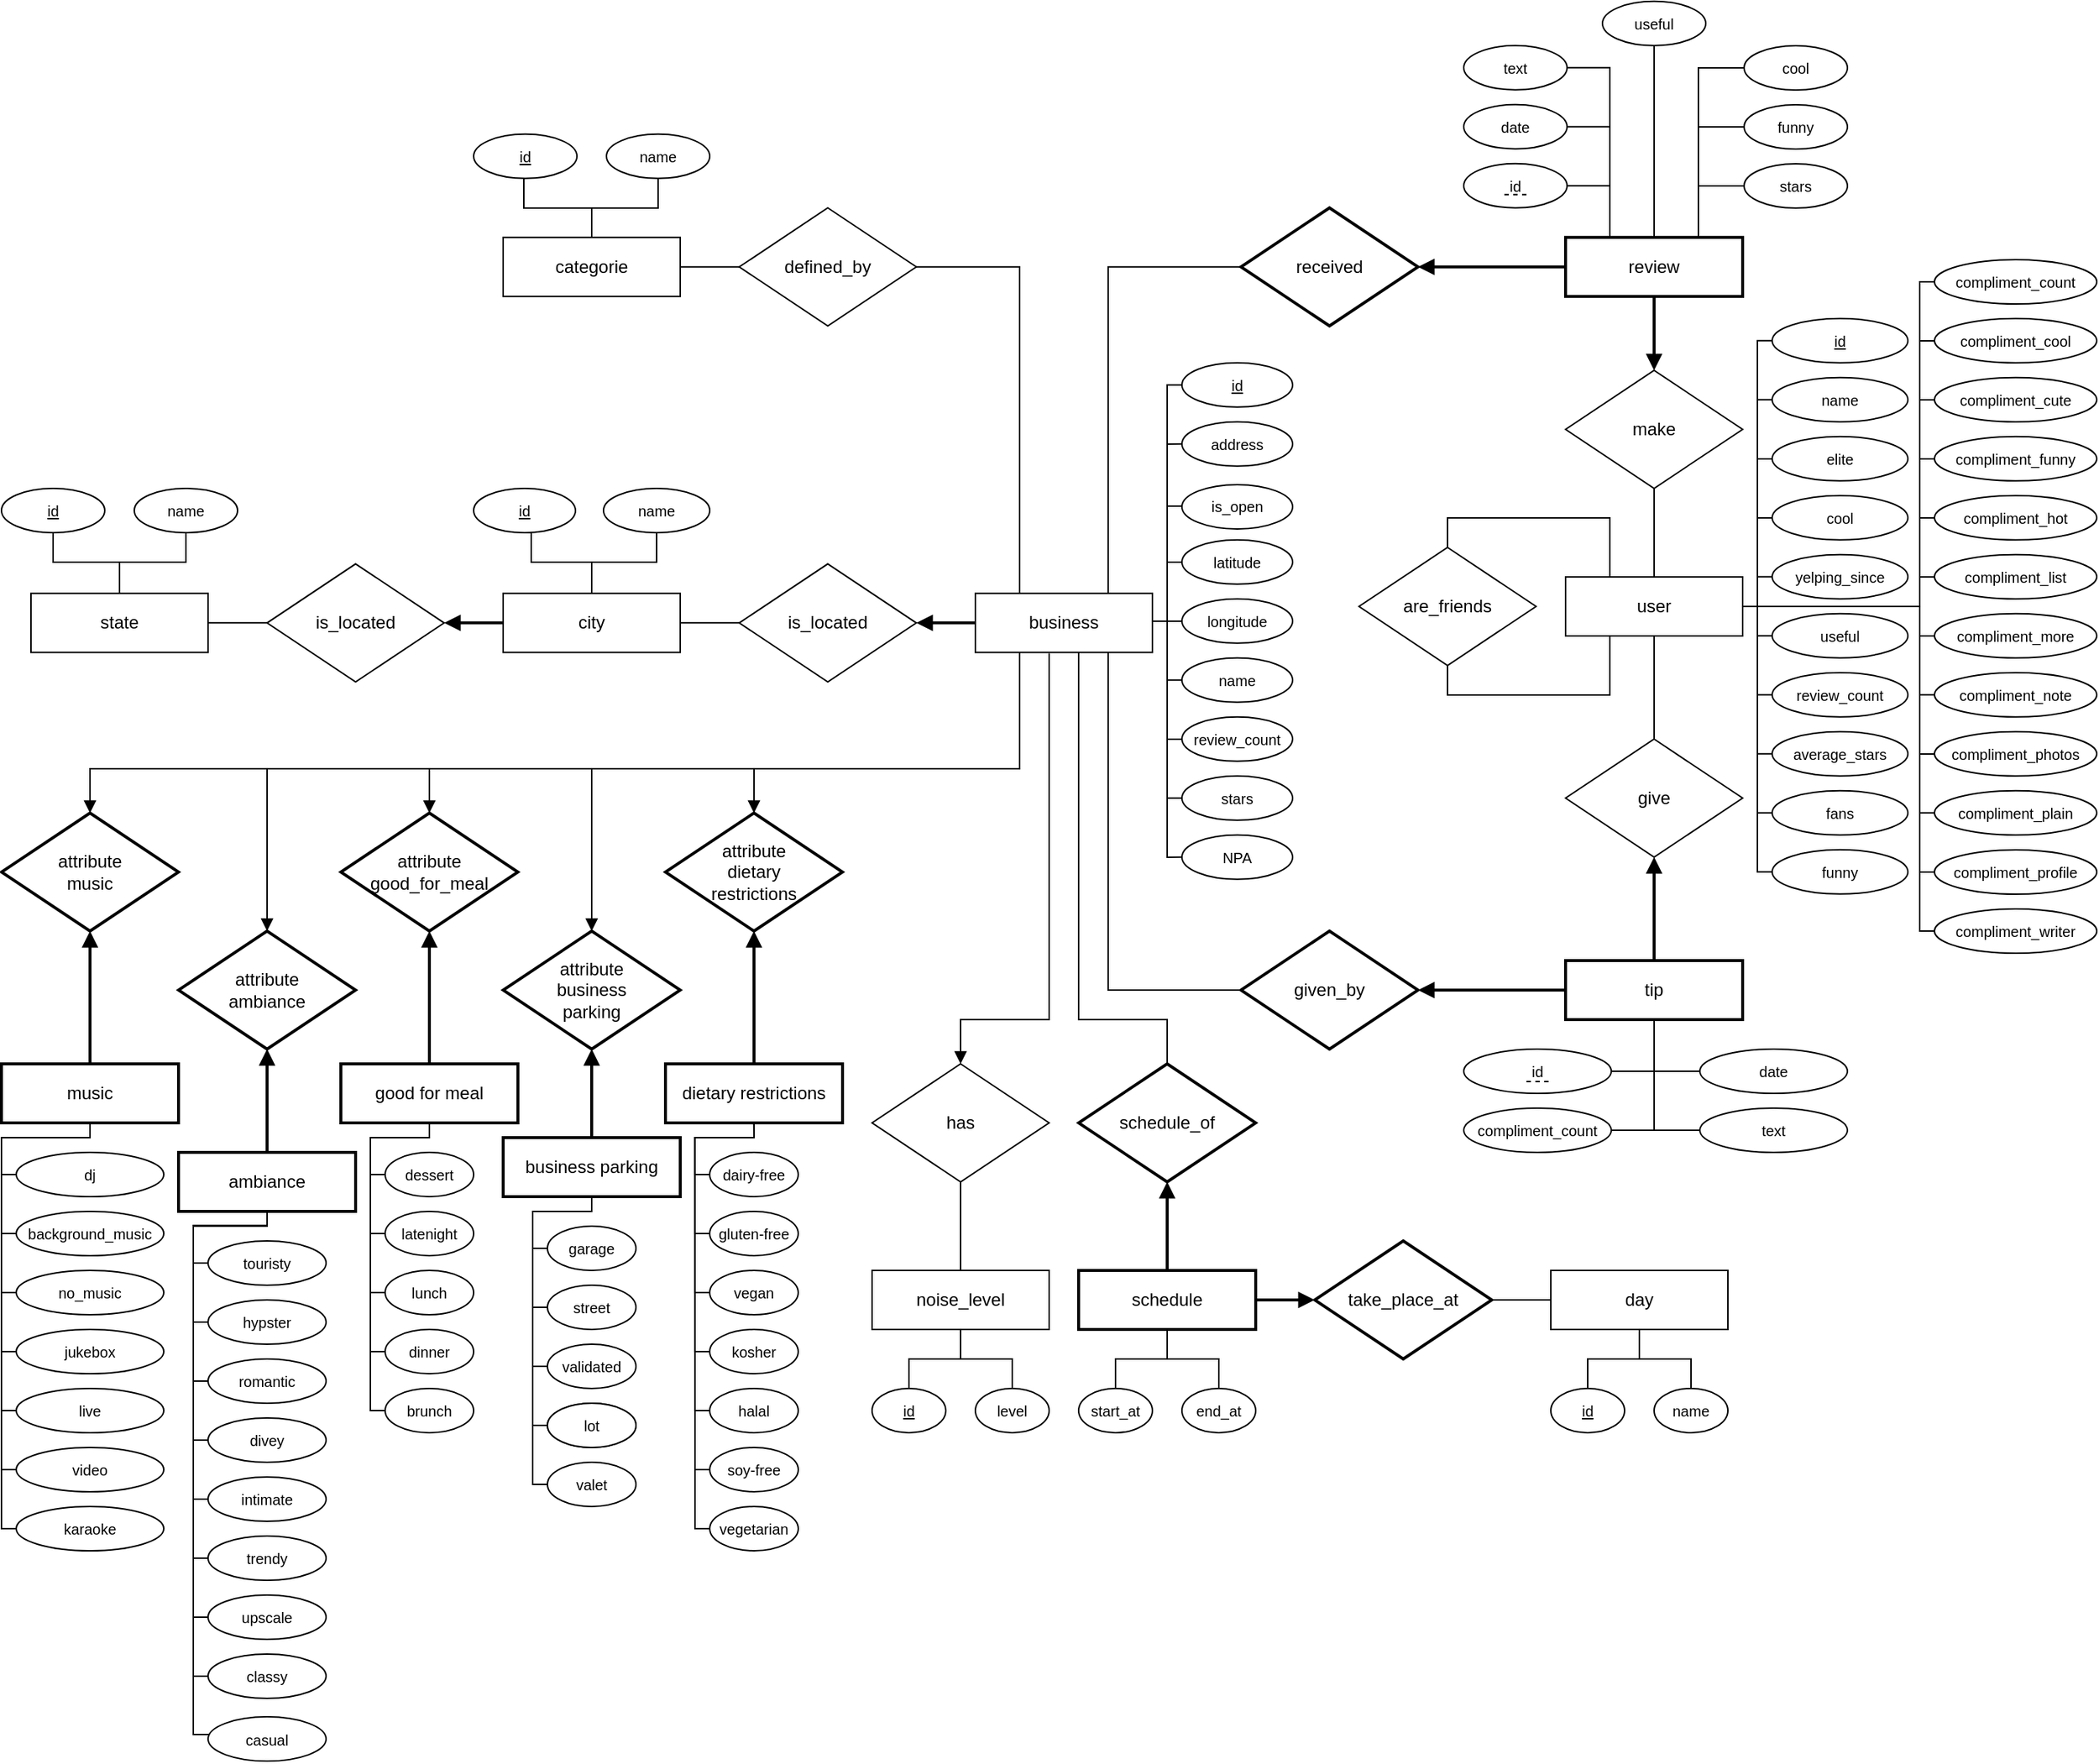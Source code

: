 <mxfile version="12.8.8" type="github">
  <diagram id="Ovb1fUJxyI7AqCsPBzT5" name="Page-1">
    <mxGraphModel dx="2404" dy="2272" grid="1" gridSize="10" guides="1" tooltips="1" connect="1" arrows="1" fold="1" page="1" pageScale="1" pageWidth="827" pageHeight="1169" math="0" shadow="0">
      <root>
        <mxCell id="0" />
        <mxCell id="1" parent="0" />
        <mxCell id="YPtFgZ8LJnQY6-V_tGsR-27" style="edgeStyle=orthogonalEdgeStyle;rounded=0;orthogonalLoop=1;jettySize=auto;html=1;exitX=1;exitY=0.5;exitDx=0;exitDy=0;entryX=0;entryY=0.5;entryDx=0;entryDy=0;endArrow=none;endFill=0;startArrow=block;startFill=1;strokeWidth=2;" parent="1" source="YPtFgZ8LJnQY6-V_tGsR-1" target="YPtFgZ8LJnQY6-V_tGsR-8" edge="1">
          <mxGeometry relative="1" as="geometry" />
        </mxCell>
        <mxCell id="YPtFgZ8LJnQY6-V_tGsR-1" value="is_located" style="rhombus;whiteSpace=wrap;html=1;" parent="1" vertex="1">
          <mxGeometry x="60" y="151.16" width="120" height="80" as="geometry" />
        </mxCell>
        <mxCell id="YPtFgZ8LJnQY6-V_tGsR-26" style="edgeStyle=orthogonalEdgeStyle;rounded=0;orthogonalLoop=1;jettySize=auto;html=1;exitX=1;exitY=0.5;exitDx=0;exitDy=0;entryX=0;entryY=0.5;entryDx=0;entryDy=0;endArrow=none;endFill=0;" parent="1" source="YPtFgZ8LJnQY6-V_tGsR-2" target="YPtFgZ8LJnQY6-V_tGsR-1" edge="1">
          <mxGeometry relative="1" as="geometry" />
        </mxCell>
        <mxCell id="6p9KUuZENFY64v_fNxvY-93" style="edgeStyle=orthogonalEdgeStyle;rounded=0;orthogonalLoop=1;jettySize=auto;html=1;exitX=0.5;exitY=0;exitDx=0;exitDy=0;endArrow=none;endFill=0;fontSize=10;" parent="1" source="YPtFgZ8LJnQY6-V_tGsR-2" target="6p9KUuZENFY64v_fNxvY-46" edge="1">
          <mxGeometry relative="1" as="geometry">
            <Array as="points">
              <mxPoint x="-40" y="150" />
              <mxPoint x="5" y="150" />
            </Array>
          </mxGeometry>
        </mxCell>
        <mxCell id="YPtFgZ8LJnQY6-V_tGsR-2" value="state" style="rounded=0;whiteSpace=wrap;html=1;" parent="1" vertex="1">
          <mxGeometry x="-100" y="171.16" width="120" height="40" as="geometry" />
        </mxCell>
        <mxCell id="YPtFgZ8LJnQY6-V_tGsR-52" style="edgeStyle=orthogonalEdgeStyle;rounded=0;orthogonalLoop=1;jettySize=auto;html=1;exitX=1;exitY=0.5;exitDx=0;exitDy=0;entryX=0;entryY=0.5;entryDx=0;entryDy=0;startArrow=none;startFill=0;endArrow=none;endFill=0;strokeWidth=1;" parent="1" source="YPtFgZ8LJnQY6-V_tGsR-3" target="YPtFgZ8LJnQY6-V_tGsR-35" edge="1">
          <mxGeometry relative="1" as="geometry" />
        </mxCell>
        <mxCell id="lrEihr4bJ9vNrvf76rqn-15" style="edgeStyle=orthogonalEdgeStyle;rounded=0;orthogonalLoop=1;jettySize=auto;html=1;exitX=0.5;exitY=0;exitDx=0;exitDy=0;entryX=0.5;entryY=1;entryDx=0;entryDy=0;startArrow=none;startFill=0;endArrow=none;endFill=0;strokeWidth=1;" parent="1" source="YPtFgZ8LJnQY6-V_tGsR-3" target="lrEihr4bJ9vNrvf76rqn-13" edge="1">
          <mxGeometry relative="1" as="geometry">
            <Array as="points">
              <mxPoint x="280" y="-90" />
              <mxPoint x="234" y="-90" />
            </Array>
          </mxGeometry>
        </mxCell>
        <mxCell id="YPtFgZ8LJnQY6-V_tGsR-3" value="categorie" style="rounded=0;whiteSpace=wrap;html=1;" parent="1" vertex="1">
          <mxGeometry x="220" y="-70.12" width="120" height="40" as="geometry" />
        </mxCell>
        <mxCell id="6p9KUuZENFY64v_fNxvY-100" style="edgeStyle=orthogonalEdgeStyle;rounded=0;orthogonalLoop=1;jettySize=auto;html=1;exitX=0.5;exitY=1;exitDx=0;exitDy=0;entryX=1;entryY=0.5;entryDx=0;entryDy=0;endArrow=none;endFill=0;fontSize=10;" parent="1" source="YPtFgZ8LJnQY6-V_tGsR-4" target="6p9KUuZENFY64v_fNxvY-94" edge="1">
          <mxGeometry relative="1" as="geometry" />
        </mxCell>
        <mxCell id="YPtFgZ8LJnQY6-V_tGsR-4" value="tip" style="rounded=0;whiteSpace=wrap;html=1;strokeWidth=2;" parent="1" vertex="1">
          <mxGeometry x="940" y="420" width="120" height="40" as="geometry" />
        </mxCell>
        <mxCell id="YPtFgZ8LJnQY6-V_tGsR-58" style="edgeStyle=orthogonalEdgeStyle;rounded=0;orthogonalLoop=1;jettySize=auto;html=1;exitX=0.5;exitY=1;exitDx=0;exitDy=0;entryX=0.5;entryY=0;entryDx=0;entryDy=0;startArrow=none;startFill=0;endArrow=block;endFill=1;strokeWidth=2;" parent="1" source="YPtFgZ8LJnQY6-V_tGsR-5" target="YPtFgZ8LJnQY6-V_tGsR-57" edge="1">
          <mxGeometry relative="1" as="geometry">
            <mxPoint x="1000.0" y="70" as="targetPoint" />
            <Array as="points" />
          </mxGeometry>
        </mxCell>
        <mxCell id="YPtFgZ8LJnQY6-V_tGsR-5" value="review" style="rounded=0;whiteSpace=wrap;html=1;strokeWidth=2;" parent="1" vertex="1">
          <mxGeometry x="940" y="-70.12" width="120" height="40" as="geometry" />
        </mxCell>
        <mxCell id="YPtFgZ8LJnQY6-V_tGsR-61" style="edgeStyle=orthogonalEdgeStyle;rounded=0;orthogonalLoop=1;jettySize=auto;html=1;exitX=0.5;exitY=1;exitDx=0;exitDy=0;entryX=0.5;entryY=0;entryDx=0;entryDy=0;startArrow=none;startFill=0;endArrow=none;endFill=0;strokeWidth=1;fontSize=12;" parent="1" source="YPtFgZ8LJnQY6-V_tGsR-6" target="YPtFgZ8LJnQY6-V_tGsR-60" edge="1">
          <mxGeometry relative="1" as="geometry">
            <Array as="points" />
          </mxGeometry>
        </mxCell>
        <mxCell id="6p9KUuZENFY64v_fNxvY-79" style="edgeStyle=orthogonalEdgeStyle;rounded=0;orthogonalLoop=1;jettySize=auto;html=1;exitX=1;exitY=0.5;exitDx=0;exitDy=0;entryX=0;entryY=0.5;entryDx=0;entryDy=0;endArrow=none;endFill=0;fontSize=9;" parent="1" source="YPtFgZ8LJnQY6-V_tGsR-6" target="6p9KUuZENFY64v_fNxvY-20" edge="1">
          <mxGeometry relative="1" as="geometry">
            <Array as="points">
              <mxPoint x="1180" y="180" />
              <mxPoint x="1180" y="-40" />
              <mxPoint x="1200" y="-40" />
            </Array>
          </mxGeometry>
        </mxCell>
        <mxCell id="6p9KUuZENFY64v_fNxvY-80" style="edgeStyle=orthogonalEdgeStyle;rounded=0;orthogonalLoop=1;jettySize=auto;html=1;exitX=1;exitY=0.5;exitDx=0;exitDy=0;entryX=0;entryY=0.5;entryDx=0;entryDy=0;endArrow=none;endFill=0;fontSize=9;" parent="1" source="YPtFgZ8LJnQY6-V_tGsR-6" target="6p9KUuZENFY64v_fNxvY-21" edge="1">
          <mxGeometry relative="1" as="geometry">
            <Array as="points">
              <mxPoint x="1180" y="180" />
              <mxPoint x="1180" />
              <mxPoint x="1210" />
            </Array>
          </mxGeometry>
        </mxCell>
        <mxCell id="6p9KUuZENFY64v_fNxvY-81" style="edgeStyle=orthogonalEdgeStyle;rounded=0;orthogonalLoop=1;jettySize=auto;html=1;exitX=1;exitY=0.5;exitDx=0;exitDy=0;entryX=0;entryY=0.5;entryDx=0;entryDy=0;endArrow=none;endFill=0;fontSize=9;" parent="1" source="YPtFgZ8LJnQY6-V_tGsR-6" target="6p9KUuZENFY64v_fNxvY-22" edge="1">
          <mxGeometry relative="1" as="geometry">
            <Array as="points">
              <mxPoint x="1180" y="180" />
              <mxPoint x="1180" y="40" />
              <mxPoint x="1190" y="40" />
            </Array>
          </mxGeometry>
        </mxCell>
        <mxCell id="6p9KUuZENFY64v_fNxvY-82" style="edgeStyle=orthogonalEdgeStyle;rounded=0;orthogonalLoop=1;jettySize=auto;html=1;exitX=1;exitY=0.5;exitDx=0;exitDy=0;entryX=0;entryY=0.5;entryDx=0;entryDy=0;endArrow=none;endFill=0;fontSize=9;" parent="1" source="YPtFgZ8LJnQY6-V_tGsR-6" target="6p9KUuZENFY64v_fNxvY-23" edge="1">
          <mxGeometry relative="1" as="geometry">
            <Array as="points">
              <mxPoint x="1180" y="180" />
              <mxPoint x="1180" y="80" />
              <mxPoint x="1190" y="80" />
            </Array>
          </mxGeometry>
        </mxCell>
        <mxCell id="6p9KUuZENFY64v_fNxvY-83" style="edgeStyle=orthogonalEdgeStyle;rounded=0;orthogonalLoop=1;jettySize=auto;html=1;exitX=1;exitY=0.5;exitDx=0;exitDy=0;entryX=0;entryY=0.5;entryDx=0;entryDy=0;endArrow=none;endFill=0;fontSize=9;" parent="1" source="YPtFgZ8LJnQY6-V_tGsR-6" target="6p9KUuZENFY64v_fNxvY-24" edge="1">
          <mxGeometry relative="1" as="geometry">
            <Array as="points">
              <mxPoint x="1180" y="180" />
              <mxPoint x="1180" y="120" />
              <mxPoint x="1190" y="120" />
            </Array>
          </mxGeometry>
        </mxCell>
        <mxCell id="6p9KUuZENFY64v_fNxvY-84" style="edgeStyle=orthogonalEdgeStyle;rounded=0;orthogonalLoop=1;jettySize=auto;html=1;exitX=1;exitY=0.5;exitDx=0;exitDy=0;entryX=0;entryY=0.5;entryDx=0;entryDy=0;endArrow=none;endFill=0;fontSize=9;" parent="1" source="YPtFgZ8LJnQY6-V_tGsR-6" target="6p9KUuZENFY64v_fNxvY-25" edge="1">
          <mxGeometry relative="1" as="geometry">
            <Array as="points">
              <mxPoint x="1180" y="180" />
              <mxPoint x="1180" y="160" />
              <mxPoint x="1190" y="160" />
            </Array>
          </mxGeometry>
        </mxCell>
        <mxCell id="6p9KUuZENFY64v_fNxvY-85" style="edgeStyle=orthogonalEdgeStyle;rounded=0;orthogonalLoop=1;jettySize=auto;html=1;exitX=1;exitY=0.5;exitDx=0;exitDy=0;entryX=0;entryY=0.5;entryDx=0;entryDy=0;endArrow=none;endFill=0;fontSize=9;" parent="1" source="YPtFgZ8LJnQY6-V_tGsR-6" target="6p9KUuZENFY64v_fNxvY-26" edge="1">
          <mxGeometry relative="1" as="geometry">
            <Array as="points">
              <mxPoint x="1180" y="180" />
              <mxPoint x="1180" y="200" />
              <mxPoint x="1190" y="200" />
            </Array>
          </mxGeometry>
        </mxCell>
        <mxCell id="6p9KUuZENFY64v_fNxvY-87" style="edgeStyle=orthogonalEdgeStyle;rounded=0;orthogonalLoop=1;jettySize=auto;html=1;exitX=1;exitY=0.5;exitDx=0;exitDy=0;entryX=0;entryY=0.5;entryDx=0;entryDy=0;endArrow=none;endFill=0;fontSize=9;" parent="1" source="YPtFgZ8LJnQY6-V_tGsR-6" target="6p9KUuZENFY64v_fNxvY-28" edge="1">
          <mxGeometry relative="1" as="geometry">
            <Array as="points">
              <mxPoint x="1180" y="180" />
              <mxPoint x="1180" y="280" />
              <mxPoint x="1190" y="280" />
            </Array>
          </mxGeometry>
        </mxCell>
        <mxCell id="6p9KUuZENFY64v_fNxvY-88" style="edgeStyle=orthogonalEdgeStyle;rounded=0;orthogonalLoop=1;jettySize=auto;html=1;exitX=1;exitY=0.5;exitDx=0;exitDy=0;entryX=0;entryY=0.5;entryDx=0;entryDy=0;endArrow=none;endFill=0;fontSize=9;" parent="1" source="YPtFgZ8LJnQY6-V_tGsR-6" target="6p9KUuZENFY64v_fNxvY-29" edge="1">
          <mxGeometry relative="1" as="geometry">
            <Array as="points">
              <mxPoint x="1180" y="180" />
              <mxPoint x="1180" y="320" />
            </Array>
          </mxGeometry>
        </mxCell>
        <mxCell id="6p9KUuZENFY64v_fNxvY-90" style="edgeStyle=orthogonalEdgeStyle;rounded=0;orthogonalLoop=1;jettySize=auto;html=1;entryX=0;entryY=0.5;entryDx=0;entryDy=0;endArrow=none;endFill=0;fontSize=9;exitX=1;exitY=0.5;exitDx=0;exitDy=0;" parent="1" source="YPtFgZ8LJnQY6-V_tGsR-6" target="6p9KUuZENFY64v_fNxvY-31" edge="1">
          <mxGeometry relative="1" as="geometry">
            <Array as="points">
              <mxPoint x="1180" y="180" />
              <mxPoint x="1180" y="400" />
              <mxPoint x="1190" y="400" />
            </Array>
            <mxPoint x="1200" y="390" as="sourcePoint" />
          </mxGeometry>
        </mxCell>
        <mxCell id="azv66595Vb5ihQFNeoaP-8" style="edgeStyle=orthogonalEdgeStyle;rounded=0;orthogonalLoop=1;jettySize=auto;html=1;exitX=1;exitY=0.5;exitDx=0;exitDy=0;entryX=0;entryY=0.5;entryDx=0;entryDy=0;endArrow=none;endFill=0;" parent="1" source="YPtFgZ8LJnQY6-V_tGsR-6" target="6p9KUuZENFY64v_fNxvY-30" edge="1">
          <mxGeometry relative="1" as="geometry">
            <Array as="points">
              <mxPoint x="1180" y="180" />
              <mxPoint x="1180" y="360" />
            </Array>
          </mxGeometry>
        </mxCell>
        <mxCell id="azv66595Vb5ihQFNeoaP-9" style="edgeStyle=orthogonalEdgeStyle;rounded=0;orthogonalLoop=1;jettySize=auto;html=1;exitX=1;exitY=0.5;exitDx=0;exitDy=0;entryX=0;entryY=0.5;entryDx=0;entryDy=0;endArrow=none;endFill=0;strokeWidth=1;" parent="1" source="YPtFgZ8LJnQY6-V_tGsR-6" target="6p9KUuZENFY64v_fNxvY-27" edge="1">
          <mxGeometry relative="1" as="geometry">
            <Array as="points">
              <mxPoint x="1180" y="180" />
              <mxPoint x="1180" y="240" />
            </Array>
          </mxGeometry>
        </mxCell>
        <mxCell id="YPtFgZ8LJnQY6-V_tGsR-6" value="user" style="rounded=0;whiteSpace=wrap;html=1;" parent="1" vertex="1">
          <mxGeometry x="940" y="160" width="120" height="40" as="geometry" />
        </mxCell>
        <mxCell id="YPtFgZ8LJnQY6-V_tGsR-49" style="edgeStyle=orthogonalEdgeStyle;rounded=0;orthogonalLoop=1;jettySize=auto;html=1;exitX=0.75;exitY=1;exitDx=0;exitDy=0;entryX=0;entryY=0.5;entryDx=0;entryDy=0;startArrow=none;startFill=0;endArrow=none;endFill=0;strokeWidth=1;" parent="1" source="YPtFgZ8LJnQY6-V_tGsR-7" target="YPtFgZ8LJnQY6-V_tGsR-48" edge="1">
          <mxGeometry relative="1" as="geometry">
            <Array as="points">
              <mxPoint x="630" y="440" />
            </Array>
          </mxGeometry>
        </mxCell>
        <mxCell id="YPtFgZ8LJnQY6-V_tGsR-50" style="edgeStyle=orthogonalEdgeStyle;rounded=0;orthogonalLoop=1;jettySize=auto;html=1;exitX=0.75;exitY=0;exitDx=0;exitDy=0;entryX=0;entryY=0.5;entryDx=0;entryDy=0;startArrow=none;startFill=0;endArrow=none;endFill=0;strokeWidth=1;" parent="1" source="YPtFgZ8LJnQY6-V_tGsR-7" target="YPtFgZ8LJnQY6-V_tGsR-47" edge="1">
          <mxGeometry relative="1" as="geometry" />
        </mxCell>
        <mxCell id="YPtFgZ8LJnQY6-V_tGsR-51" style="edgeStyle=orthogonalEdgeStyle;rounded=0;orthogonalLoop=1;jettySize=auto;html=1;exitX=0.25;exitY=0;exitDx=0;exitDy=0;entryX=1;entryY=0.5;entryDx=0;entryDy=0;startArrow=none;startFill=0;endArrow=none;endFill=0;strokeWidth=1;" parent="1" source="YPtFgZ8LJnQY6-V_tGsR-7" target="YPtFgZ8LJnQY6-V_tGsR-35" edge="1">
          <mxGeometry relative="1" as="geometry" />
        </mxCell>
        <mxCell id="lrEihr4bJ9vNrvf76rqn-3" style="edgeStyle=orthogonalEdgeStyle;rounded=0;orthogonalLoop=1;jettySize=auto;html=1;entryX=0.5;entryY=0;entryDx=0;entryDy=0;startArrow=none;startFill=0;endArrow=block;endFill=1;strokeWidth=1;exitX=0.25;exitY=1;exitDx=0;exitDy=0;" parent="1" source="YPtFgZ8LJnQY6-V_tGsR-7" target="lrEihr4bJ9vNrvf76rqn-2" edge="1">
          <mxGeometry relative="1" as="geometry">
            <mxPoint x="-70" y="340" as="sourcePoint" />
            <Array as="points">
              <mxPoint x="570" y="290" />
              <mxPoint x="60" y="290" />
            </Array>
          </mxGeometry>
        </mxCell>
        <mxCell id="lrEihr4bJ9vNrvf76rqn-18" style="edgeStyle=orthogonalEdgeStyle;rounded=0;orthogonalLoop=1;jettySize=auto;html=1;exitX=1;exitY=0.5;exitDx=0;exitDy=0;entryX=0;entryY=0.5;entryDx=0;entryDy=0;startArrow=none;startFill=0;endArrow=none;endFill=0;strokeWidth=1;" parent="1" source="YPtFgZ8LJnQY6-V_tGsR-7" target="lrEihr4bJ9vNrvf76rqn-17" edge="1">
          <mxGeometry relative="1" as="geometry">
            <Array as="points">
              <mxPoint x="660" y="190" />
              <mxPoint x="670" y="190" />
              <mxPoint x="670" y="30" />
            </Array>
          </mxGeometry>
        </mxCell>
        <mxCell id="lrEihr4bJ9vNrvf76rqn-24" style="edgeStyle=orthogonalEdgeStyle;rounded=0;orthogonalLoop=1;jettySize=auto;html=1;exitX=1;exitY=0.5;exitDx=0;exitDy=0;entryX=0;entryY=0.5;entryDx=0;entryDy=0;startArrow=none;startFill=0;endArrow=none;endFill=0;strokeWidth=1;" parent="1" source="YPtFgZ8LJnQY6-V_tGsR-7" target="lrEihr4bJ9vNrvf76rqn-23" edge="1">
          <mxGeometry relative="1" as="geometry">
            <Array as="points">
              <mxPoint x="660" y="190" />
              <mxPoint x="670" y="190" />
              <mxPoint x="670" y="112" />
              <mxPoint x="680" y="112" />
            </Array>
          </mxGeometry>
        </mxCell>
        <mxCell id="lrEihr4bJ9vNrvf76rqn-31" style="edgeStyle=orthogonalEdgeStyle;rounded=0;orthogonalLoop=1;jettySize=auto;html=1;exitX=0.5;exitY=1;exitDx=0;exitDy=0;entryX=0.5;entryY=0;entryDx=0;entryDy=0;startArrow=none;startFill=0;endArrow=none;endFill=0;strokeWidth=1;" parent="1" source="YPtFgZ8LJnQY6-V_tGsR-7" target="lrEihr4bJ9vNrvf76rqn-28" edge="1">
          <mxGeometry relative="1" as="geometry">
            <Array as="points">
              <mxPoint x="610" y="207" />
              <mxPoint x="610" y="460" />
              <mxPoint x="670" y="460" />
            </Array>
          </mxGeometry>
        </mxCell>
        <mxCell id="lrEihr4bJ9vNrvf76rqn-41" style="edgeStyle=orthogonalEdgeStyle;rounded=0;orthogonalLoop=1;jettySize=auto;html=1;exitX=1;exitY=0.5;exitDx=0;exitDy=0;entryX=0;entryY=0.5;entryDx=0;entryDy=0;startArrow=none;startFill=0;endArrow=none;endFill=0;strokeWidth=1;" parent="1" source="YPtFgZ8LJnQY6-V_tGsR-7" target="lrEihr4bJ9vNrvf76rqn-39" edge="1">
          <mxGeometry relative="1" as="geometry">
            <Array as="points">
              <mxPoint x="660" y="190" />
              <mxPoint x="670" y="190" />
              <mxPoint x="670" y="150" />
              <mxPoint x="680" y="150" />
            </Array>
          </mxGeometry>
        </mxCell>
        <mxCell id="lrEihr4bJ9vNrvf76rqn-42" style="edgeStyle=orthogonalEdgeStyle;rounded=0;orthogonalLoop=1;jettySize=auto;html=1;exitX=1;exitY=0.5;exitDx=0;exitDy=0;entryX=0;entryY=0.5;entryDx=0;entryDy=0;startArrow=none;startFill=0;endArrow=none;endFill=0;strokeWidth=1;" parent="1" source="YPtFgZ8LJnQY6-V_tGsR-7" target="lrEihr4bJ9vNrvf76rqn-40" edge="1">
          <mxGeometry relative="1" as="geometry">
            <Array as="points">
              <mxPoint x="660" y="190" />
              <mxPoint x="680" y="190" />
            </Array>
          </mxGeometry>
        </mxCell>
        <mxCell id="lrEihr4bJ9vNrvf76rqn-44" style="edgeStyle=orthogonalEdgeStyle;rounded=0;orthogonalLoop=1;jettySize=auto;html=1;exitX=1;exitY=0.5;exitDx=0;exitDy=0;startArrow=none;startFill=0;endArrow=none;endFill=0;strokeWidth=1;entryX=0;entryY=0.5;entryDx=0;entryDy=0;" parent="1" source="YPtFgZ8LJnQY6-V_tGsR-7" target="lrEihr4bJ9vNrvf76rqn-43" edge="1">
          <mxGeometry relative="1" as="geometry">
            <Array as="points">
              <mxPoint x="660" y="190" />
              <mxPoint x="670" y="190" />
              <mxPoint x="670" y="230" />
            </Array>
          </mxGeometry>
        </mxCell>
        <mxCell id="lrEihr4bJ9vNrvf76rqn-46" style="edgeStyle=orthogonalEdgeStyle;rounded=0;orthogonalLoop=1;jettySize=auto;html=1;exitX=1;exitY=0.5;exitDx=0;exitDy=0;entryX=0;entryY=0.5;entryDx=0;entryDy=0;startArrow=none;startFill=0;endArrow=none;endFill=0;strokeWidth=1;" parent="1" source="YPtFgZ8LJnQY6-V_tGsR-7" target="lrEihr4bJ9vNrvf76rqn-45" edge="1">
          <mxGeometry relative="1" as="geometry">
            <Array as="points">
              <mxPoint x="660" y="190" />
              <mxPoint x="670" y="190" />
              <mxPoint x="670" y="270" />
              <mxPoint x="680" y="270" />
            </Array>
          </mxGeometry>
        </mxCell>
        <mxCell id="lrEihr4bJ9vNrvf76rqn-48" style="edgeStyle=orthogonalEdgeStyle;rounded=0;orthogonalLoop=1;jettySize=auto;html=1;entryX=0;entryY=0.5;entryDx=0;entryDy=0;startArrow=none;startFill=0;endArrow=none;endFill=0;strokeWidth=1;" parent="1" target="lrEihr4bJ9vNrvf76rqn-47" edge="1">
          <mxGeometry relative="1" as="geometry">
            <mxPoint x="660" y="190" as="sourcePoint" />
            <Array as="points">
              <mxPoint x="670" y="190" />
              <mxPoint x="670" y="310" />
            </Array>
          </mxGeometry>
        </mxCell>
        <mxCell id="YPtFgZ8LJnQY6-V_tGsR-7" value="business" style="rounded=0;whiteSpace=wrap;html=1;" parent="1" vertex="1">
          <mxGeometry x="540" y="171.16" width="120" height="40" as="geometry" />
        </mxCell>
        <mxCell id="YPtFgZ8LJnQY6-V_tGsR-34" style="edgeStyle=orthogonalEdgeStyle;rounded=0;orthogonalLoop=1;jettySize=auto;html=1;exitX=1;exitY=0.5;exitDx=0;exitDy=0;entryX=0;entryY=0.5;entryDx=0;entryDy=0;startArrow=none;startFill=0;endArrow=none;endFill=0;strokeWidth=1;" parent="1" source="YPtFgZ8LJnQY6-V_tGsR-8" target="YPtFgZ8LJnQY6-V_tGsR-16" edge="1">
          <mxGeometry relative="1" as="geometry" />
        </mxCell>
        <mxCell id="YPtFgZ8LJnQY6-V_tGsR-8" value="city" style="rounded=0;whiteSpace=wrap;html=1;" parent="1" vertex="1">
          <mxGeometry x="220" y="171.16" width="120" height="40" as="geometry" />
        </mxCell>
        <mxCell id="6p9KUuZENFY64v_fNxvY-208" style="edgeStyle=orthogonalEdgeStyle;rounded=0;orthogonalLoop=1;jettySize=auto;html=1;exitX=0.5;exitY=0;exitDx=0;exitDy=0;entryX=0.5;entryY=1;entryDx=0;entryDy=0;endArrow=none;endFill=0;fontSize=10;" parent="1" source="YPtFgZ8LJnQY6-V_tGsR-9" target="6p9KUuZENFY64v_fNxvY-207" edge="1">
          <mxGeometry relative="1" as="geometry">
            <Array as="points">
              <mxPoint x="530" y="620" />
              <mxPoint x="530" y="620" />
            </Array>
          </mxGeometry>
        </mxCell>
        <mxCell id="YPtFgZ8LJnQY6-V_tGsR-9" value="noise_level" style="rounded=0;whiteSpace=wrap;html=1;" parent="1" vertex="1">
          <mxGeometry x="470" y="630" width="120" height="40" as="geometry" />
        </mxCell>
        <mxCell id="YPtFgZ8LJnQY6-V_tGsR-39" style="edgeStyle=orthogonalEdgeStyle;rounded=0;orthogonalLoop=1;jettySize=auto;html=1;exitX=0.5;exitY=0;exitDx=0;exitDy=0;entryX=0.5;entryY=1;entryDx=0;entryDy=0;startArrow=none;startFill=0;endArrow=block;endFill=1;strokeWidth=2;" parent="1" source="YPtFgZ8LJnQY6-V_tGsR-10" target="lrEihr4bJ9vNrvf76rqn-6" edge="1">
          <mxGeometry relative="1" as="geometry">
            <Array as="points">
              <mxPoint x="280" y="510" />
              <mxPoint x="280" y="510" />
            </Array>
            <mxPoint x="180.38" y="450.24" as="targetPoint" />
          </mxGeometry>
        </mxCell>
        <mxCell id="YPtFgZ8LJnQY6-V_tGsR-10" value="business parking" style="rounded=0;whiteSpace=wrap;html=1;strokeWidth=2;" parent="1" vertex="1">
          <mxGeometry x="220" y="540" width="120" height="40" as="geometry" />
        </mxCell>
        <mxCell id="YPtFgZ8LJnQY6-V_tGsR-43" style="edgeStyle=orthogonalEdgeStyle;rounded=0;orthogonalLoop=1;jettySize=auto;html=1;exitX=0.5;exitY=0;exitDx=0;exitDy=0;startArrow=none;startFill=0;endArrow=block;endFill=1;strokeWidth=2;entryX=0.5;entryY=1;entryDx=0;entryDy=0;" parent="1" source="YPtFgZ8LJnQY6-V_tGsR-11" target="lrEihr4bJ9vNrvf76rqn-1" edge="1">
          <mxGeometry relative="1" as="geometry">
            <mxPoint x="-10" y="380" as="targetPoint" />
            <Array as="points" />
          </mxGeometry>
        </mxCell>
        <mxCell id="YPtFgZ8LJnQY6-V_tGsR-11" value="music" style="rounded=0;whiteSpace=wrap;html=1;gradientColor=none;strokeWidth=2;" parent="1" vertex="1">
          <mxGeometry x="-120" y="490" width="120" height="40" as="geometry" />
        </mxCell>
        <mxCell id="YPtFgZ8LJnQY6-V_tGsR-44" style="edgeStyle=orthogonalEdgeStyle;rounded=0;orthogonalLoop=1;jettySize=auto;html=1;exitX=0.5;exitY=0;exitDx=0;exitDy=0;startArrow=none;startFill=0;endArrow=block;endFill=1;strokeWidth=2;entryX=0.5;entryY=1;entryDx=0;entryDy=0;" parent="1" source="YPtFgZ8LJnQY6-V_tGsR-12" target="lrEihr4bJ9vNrvf76rqn-2" edge="1">
          <mxGeometry relative="1" as="geometry">
            <mxPoint x="60" y="450" as="targetPoint" />
            <Array as="points">
              <mxPoint x="60" y="510" />
              <mxPoint x="60" y="510" />
            </Array>
          </mxGeometry>
        </mxCell>
        <mxCell id="YPtFgZ8LJnQY6-V_tGsR-12" value="ambiance" style="rounded=0;whiteSpace=wrap;html=1;strokeWidth=2;" parent="1" vertex="1">
          <mxGeometry y="550" width="120" height="40" as="geometry" />
        </mxCell>
        <mxCell id="YPtFgZ8LJnQY6-V_tGsR-13" value="&lt;div&gt;good for meal&lt;/div&gt;" style="rounded=0;whiteSpace=wrap;html=1;strokeWidth=2;" parent="1" vertex="1">
          <mxGeometry x="110" y="490" width="120" height="40" as="geometry" />
        </mxCell>
        <mxCell id="YPtFgZ8LJnQY6-V_tGsR-14" value="dietary restrictions" style="rounded=0;whiteSpace=wrap;html=1;strokeWidth=2;" parent="1" vertex="1">
          <mxGeometry x="330" y="490" width="120" height="40" as="geometry" />
        </mxCell>
        <mxCell id="YPtFgZ8LJnQY6-V_tGsR-16" value="is_located" style="rhombus;whiteSpace=wrap;html=1;" parent="1" vertex="1">
          <mxGeometry x="380" y="151.16" width="120" height="80" as="geometry" />
        </mxCell>
        <mxCell id="YPtFgZ8LJnQY6-V_tGsR-33" style="edgeStyle=orthogonalEdgeStyle;rounded=0;orthogonalLoop=1;jettySize=auto;html=1;startArrow=block;startFill=1;endArrow=none;endFill=0;strokeWidth=2;exitX=1;exitY=0.5;exitDx=0;exitDy=0;entryX=0;entryY=0.5;entryDx=0;entryDy=0;" parent="1" source="YPtFgZ8LJnQY6-V_tGsR-16" target="YPtFgZ8LJnQY6-V_tGsR-7" edge="1">
          <mxGeometry relative="1" as="geometry">
            <mxPoint x="500" y="287.44" as="sourcePoint" />
            <mxPoint x="500" y="327.44" as="targetPoint" />
          </mxGeometry>
        </mxCell>
        <mxCell id="YPtFgZ8LJnQY6-V_tGsR-35" value="defined_by" style="rhombus;whiteSpace=wrap;html=1;" parent="1" vertex="1">
          <mxGeometry x="380" y="-90.12" width="120" height="80" as="geometry" />
        </mxCell>
        <mxCell id="YPtFgZ8LJnQY6-V_tGsR-41" style="edgeStyle=orthogonalEdgeStyle;rounded=0;orthogonalLoop=1;jettySize=auto;html=1;startArrow=block;startFill=1;endArrow=none;endFill=0;strokeWidth=2;entryX=0.5;entryY=0;entryDx=0;entryDy=0;exitX=0.5;exitY=1;exitDx=0;exitDy=0;" parent="1" source="lrEihr4bJ9vNrvf76rqn-7" target="YPtFgZ8LJnQY6-V_tGsR-14" edge="1">
          <mxGeometry relative="1" as="geometry">
            <mxPoint x="310" y="430" as="sourcePoint" />
            <Array as="points">
              <mxPoint x="390" y="450" />
              <mxPoint x="390" y="450" />
            </Array>
          </mxGeometry>
        </mxCell>
        <mxCell id="YPtFgZ8LJnQY6-V_tGsR-42" style="edgeStyle=orthogonalEdgeStyle;rounded=0;orthogonalLoop=1;jettySize=auto;html=1;exitX=0.5;exitY=1;exitDx=0;exitDy=0;startArrow=block;startFill=1;endArrow=none;endFill=0;strokeWidth=2;entryX=0.5;entryY=0;entryDx=0;entryDy=0;" parent="1" source="lrEihr4bJ9vNrvf76rqn-4" target="YPtFgZ8LJnQY6-V_tGsR-13" edge="1">
          <mxGeometry relative="1" as="geometry">
            <Array as="points">
              <mxPoint x="170" y="460" />
              <mxPoint x="170" y="460" />
            </Array>
            <mxPoint x="170" y="450" as="sourcePoint" />
            <mxPoint x="124" y="490" as="targetPoint" />
          </mxGeometry>
        </mxCell>
        <mxCell id="YPtFgZ8LJnQY6-V_tGsR-45" style="edgeStyle=orthogonalEdgeStyle;rounded=0;orthogonalLoop=1;jettySize=auto;html=1;entryX=0.25;entryY=1;entryDx=0;entryDy=0;startArrow=block;startFill=1;endArrow=none;endFill=0;strokeWidth=1;exitX=0.5;exitY=0;exitDx=0;exitDy=0;" parent="1" source="lrEihr4bJ9vNrvf76rqn-1" target="YPtFgZ8LJnQY6-V_tGsR-7" edge="1">
          <mxGeometry relative="1" as="geometry">
            <Array as="points">
              <mxPoint x="-60" y="290" />
              <mxPoint x="570" y="290" />
            </Array>
            <mxPoint x="140" y="287.44" as="sourcePoint" />
          </mxGeometry>
        </mxCell>
        <mxCell id="YPtFgZ8LJnQY6-V_tGsR-54" style="edgeStyle=orthogonalEdgeStyle;rounded=0;orthogonalLoop=1;jettySize=auto;html=1;exitX=1;exitY=0.5;exitDx=0;exitDy=0;entryX=0;entryY=0.5;entryDx=0;entryDy=0;startArrow=block;startFill=1;endArrow=none;endFill=0;strokeWidth=2;" parent="1" source="YPtFgZ8LJnQY6-V_tGsR-47" target="YPtFgZ8LJnQY6-V_tGsR-5" edge="1">
          <mxGeometry relative="1" as="geometry">
            <mxPoint x="850" y="-50.12" as="sourcePoint" />
          </mxGeometry>
        </mxCell>
        <mxCell id="YPtFgZ8LJnQY6-V_tGsR-47" value="received" style="rhombus;whiteSpace=wrap;html=1;strokeWidth=2;" parent="1" vertex="1">
          <mxGeometry x="720" y="-90.12" width="120" height="80" as="geometry" />
        </mxCell>
        <mxCell id="YPtFgZ8LJnQY6-V_tGsR-53" style="edgeStyle=orthogonalEdgeStyle;rounded=0;orthogonalLoop=1;jettySize=auto;html=1;exitX=1;exitY=0.5;exitDx=0;exitDy=0;startArrow=block;startFill=1;endArrow=none;endFill=0;strokeWidth=2;entryX=0;entryY=0.5;entryDx=0;entryDy=0;" parent="1" source="YPtFgZ8LJnQY6-V_tGsR-48" target="YPtFgZ8LJnQY6-V_tGsR-4" edge="1">
          <mxGeometry relative="1" as="geometry">
            <mxPoint x="997" y="499" as="targetPoint" />
            <Array as="points" />
            <mxPoint x="850" y="440" as="sourcePoint" />
          </mxGeometry>
        </mxCell>
        <mxCell id="YPtFgZ8LJnQY6-V_tGsR-48" value="given_by" style="rhombus;whiteSpace=wrap;html=1;strokeWidth=2;" parent="1" vertex="1">
          <mxGeometry x="720" y="400" width="120" height="80" as="geometry" />
        </mxCell>
        <mxCell id="YPtFgZ8LJnQY6-V_tGsR-59" style="edgeStyle=orthogonalEdgeStyle;rounded=0;orthogonalLoop=1;jettySize=auto;html=1;exitX=0.5;exitY=1;exitDx=0;exitDy=0;entryX=0.5;entryY=0;entryDx=0;entryDy=0;startArrow=none;startFill=0;endArrow=none;endFill=0;strokeWidth=1;" parent="1" source="YPtFgZ8LJnQY6-V_tGsR-57" target="YPtFgZ8LJnQY6-V_tGsR-6" edge="1">
          <mxGeometry relative="1" as="geometry">
            <Array as="points" />
          </mxGeometry>
        </mxCell>
        <mxCell id="YPtFgZ8LJnQY6-V_tGsR-57" value="make" style="rhombus;whiteSpace=wrap;html=1;fontStyle=0" parent="1" vertex="1">
          <mxGeometry x="940" y="20" width="120" height="80" as="geometry" />
        </mxCell>
        <mxCell id="YPtFgZ8LJnQY6-V_tGsR-62" style="edgeStyle=orthogonalEdgeStyle;rounded=0;orthogonalLoop=1;jettySize=auto;html=1;exitX=0.5;exitY=1;exitDx=0;exitDy=0;entryX=0.5;entryY=0;entryDx=0;entryDy=0;startArrow=block;startFill=1;endArrow=none;endFill=0;strokeWidth=2;fontSize=12;" parent="1" source="YPtFgZ8LJnQY6-V_tGsR-60" target="YPtFgZ8LJnQY6-V_tGsR-4" edge="1">
          <mxGeometry relative="1" as="geometry">
            <mxPoint x="1040" y="420" as="sourcePoint" />
          </mxGeometry>
        </mxCell>
        <mxCell id="YPtFgZ8LJnQY6-V_tGsR-60" value="give" style="rhombus;whiteSpace=wrap;html=1;" parent="1" vertex="1">
          <mxGeometry x="940" y="269.88" width="120" height="80" as="geometry" />
        </mxCell>
        <mxCell id="6p9KUuZENFY64v_fNxvY-57" style="edgeStyle=orthogonalEdgeStyle;rounded=0;orthogonalLoop=1;jettySize=auto;html=1;exitX=1;exitY=0.5;exitDx=0;exitDy=0;endArrow=none;endFill=0;entryX=0.25;entryY=0;entryDx=0;entryDy=0;" parent="1" source="6p9KUuZENFY64v_fNxvY-1" target="YPtFgZ8LJnQY6-V_tGsR-5" edge="1">
          <mxGeometry relative="1" as="geometry">
            <mxPoint x="710" y="-62.68" as="targetPoint" />
          </mxGeometry>
        </mxCell>
        <mxCell id="6p9KUuZENFY64v_fNxvY-1" value="id" style="ellipse;whiteSpace=wrap;html=1;fontStyle=0;fontSize=10;" parent="1" vertex="1">
          <mxGeometry x="871" y="-120.12" width="70" height="30" as="geometry" />
        </mxCell>
        <mxCell id="6p9KUuZENFY64v_fNxvY-58" style="edgeStyle=orthogonalEdgeStyle;rounded=0;orthogonalLoop=1;jettySize=auto;html=1;exitX=1;exitY=0.5;exitDx=0;exitDy=0;endArrow=none;endFill=0;entryX=0.25;entryY=0;entryDx=0;entryDy=0;" parent="1" source="6p9KUuZENFY64v_fNxvY-8" target="YPtFgZ8LJnQY6-V_tGsR-5" edge="1">
          <mxGeometry relative="1" as="geometry" />
        </mxCell>
        <mxCell id="6p9KUuZENFY64v_fNxvY-8" value="date" style="ellipse;whiteSpace=wrap;html=1;fontSize=10;" parent="1" vertex="1">
          <mxGeometry x="871" y="-160.12" width="70" height="30" as="geometry" />
        </mxCell>
        <mxCell id="6p9KUuZENFY64v_fNxvY-60" style="edgeStyle=orthogonalEdgeStyle;rounded=0;orthogonalLoop=1;jettySize=auto;html=1;exitX=1;exitY=0.5;exitDx=0;exitDy=0;entryX=0.25;entryY=0;entryDx=0;entryDy=0;endArrow=none;endFill=0;" parent="1" source="6p9KUuZENFY64v_fNxvY-9" target="YPtFgZ8LJnQY6-V_tGsR-5" edge="1">
          <mxGeometry relative="1" as="geometry" />
        </mxCell>
        <mxCell id="6p9KUuZENFY64v_fNxvY-9" value="&lt;div style=&quot;font-size: 10px;&quot;&gt;text&lt;/div&gt;" style="ellipse;whiteSpace=wrap;html=1;fontSize=10;" parent="1" vertex="1">
          <mxGeometry x="871" y="-200.12" width="70" height="30" as="geometry" />
        </mxCell>
        <mxCell id="6p9KUuZENFY64v_fNxvY-61" style="edgeStyle=orthogonalEdgeStyle;rounded=0;orthogonalLoop=1;jettySize=auto;html=1;exitX=0;exitY=0.5;exitDx=0;exitDy=0;endArrow=none;endFill=0;" parent="1" source="6p9KUuZENFY64v_fNxvY-10" edge="1">
          <mxGeometry relative="1" as="geometry">
            <mxPoint x="1030" y="-70" as="targetPoint" />
            <Array as="points">
              <mxPoint x="1030" y="-185" />
            </Array>
          </mxGeometry>
        </mxCell>
        <mxCell id="6p9KUuZENFY64v_fNxvY-10" value="cool" style="ellipse;whiteSpace=wrap;html=1;fontSize=10;" parent="1" vertex="1">
          <mxGeometry x="1061" y="-200" width="70" height="30" as="geometry" />
        </mxCell>
        <mxCell id="6p9KUuZENFY64v_fNxvY-62" style="edgeStyle=orthogonalEdgeStyle;rounded=0;orthogonalLoop=1;jettySize=auto;html=1;exitX=0;exitY=0.5;exitDx=0;exitDy=0;endArrow=none;endFill=0;" parent="1" source="6p9KUuZENFY64v_fNxvY-11" edge="1">
          <mxGeometry relative="1" as="geometry">
            <Array as="points">
              <mxPoint x="1030" y="-145" />
            </Array>
            <mxPoint x="1030" y="-70" as="targetPoint" />
          </mxGeometry>
        </mxCell>
        <mxCell id="6p9KUuZENFY64v_fNxvY-11" value="funny" style="ellipse;whiteSpace=wrap;html=1;fontSize=10;" parent="1" vertex="1">
          <mxGeometry x="1061" y="-160" width="70" height="30" as="geometry" />
        </mxCell>
        <mxCell id="6p9KUuZENFY64v_fNxvY-63" style="edgeStyle=orthogonalEdgeStyle;rounded=0;orthogonalLoop=1;jettySize=auto;html=1;exitX=0;exitY=0.5;exitDx=0;exitDy=0;endArrow=none;endFill=0;" parent="1" source="6p9KUuZENFY64v_fNxvY-12" edge="1">
          <mxGeometry relative="1" as="geometry">
            <Array as="points">
              <mxPoint x="1030" y="-105" />
            </Array>
            <mxPoint x="1030" y="-70" as="targetPoint" />
          </mxGeometry>
        </mxCell>
        <mxCell id="6p9KUuZENFY64v_fNxvY-12" value="stars" style="ellipse;whiteSpace=wrap;html=1;fontSize=10;" parent="1" vertex="1">
          <mxGeometry x="1061" y="-120" width="70" height="30" as="geometry" />
        </mxCell>
        <mxCell id="6p9KUuZENFY64v_fNxvY-59" style="edgeStyle=orthogonalEdgeStyle;rounded=0;orthogonalLoop=1;jettySize=auto;html=1;exitX=0.5;exitY=1;exitDx=0;exitDy=0;endArrow=none;endFill=0;entryX=0.5;entryY=0;entryDx=0;entryDy=0;" parent="1" source="6p9KUuZENFY64v_fNxvY-13" target="YPtFgZ8LJnQY6-V_tGsR-5" edge="1">
          <mxGeometry relative="1" as="geometry">
            <mxPoint x="880" y="-70.12" as="targetPoint" />
          </mxGeometry>
        </mxCell>
        <mxCell id="6p9KUuZENFY64v_fNxvY-13" value="useful" style="ellipse;whiteSpace=wrap;html=1;fontSize=10;" parent="1" vertex="1">
          <mxGeometry x="965" y="-230.12" width="70" height="30" as="geometry" />
        </mxCell>
        <mxCell id="6p9KUuZENFY64v_fNxvY-74" style="edgeStyle=orthogonalEdgeStyle;rounded=0;orthogonalLoop=1;jettySize=auto;html=1;exitX=0;exitY=0.5;exitDx=0;exitDy=0;endArrow=none;endFill=0;entryX=1;entryY=0.5;entryDx=0;entryDy=0;fontSize=9;" parent="1" source="6p9KUuZENFY64v_fNxvY-14" target="YPtFgZ8LJnQY6-V_tGsR-6" edge="1">
          <mxGeometry relative="1" as="geometry">
            <mxPoint x="979.69" y="180.0" as="targetPoint" />
            <Array as="points">
              <mxPoint x="1070" />
              <mxPoint x="1070" y="180" />
            </Array>
          </mxGeometry>
        </mxCell>
        <mxCell id="6p9KUuZENFY64v_fNxvY-14" value="id" style="ellipse;whiteSpace=wrap;html=1;fontStyle=4;fontSize=10;" parent="1" vertex="1">
          <mxGeometry x="1080" y="-15.12" width="92" height="30" as="geometry" />
        </mxCell>
        <mxCell id="6p9KUuZENFY64v_fNxvY-72" style="edgeStyle=orthogonalEdgeStyle;rounded=0;orthogonalLoop=1;jettySize=auto;html=1;exitX=0;exitY=0.5;exitDx=0;exitDy=0;entryX=1;entryY=0.5;entryDx=0;entryDy=0;endArrow=none;endFill=0;fontSize=9;" parent="1" source="6p9KUuZENFY64v_fNxvY-18" target="YPtFgZ8LJnQY6-V_tGsR-6" edge="1">
          <mxGeometry relative="1" as="geometry">
            <Array as="points">
              <mxPoint x="1070" y="40" />
              <mxPoint x="1070" y="180" />
            </Array>
          </mxGeometry>
        </mxCell>
        <mxCell id="6p9KUuZENFY64v_fNxvY-18" value="name" style="ellipse;whiteSpace=wrap;html=1;fontSize=10;" parent="1" vertex="1">
          <mxGeometry x="1080" y="24.88" width="92" height="30" as="geometry" />
        </mxCell>
        <mxCell id="6p9KUuZENFY64v_fNxvY-75" style="edgeStyle=orthogonalEdgeStyle;rounded=0;orthogonalLoop=1;jettySize=auto;html=1;exitX=0;exitY=0.5;exitDx=0;exitDy=0;entryX=1;entryY=0.5;entryDx=0;entryDy=0;endArrow=none;endFill=0;fontSize=9;" parent="1" source="6p9KUuZENFY64v_fNxvY-19" target="YPtFgZ8LJnQY6-V_tGsR-6" edge="1">
          <mxGeometry relative="1" as="geometry">
            <Array as="points">
              <mxPoint x="1070" y="160" />
              <mxPoint x="1070" y="180" />
            </Array>
          </mxGeometry>
        </mxCell>
        <mxCell id="6p9KUuZENFY64v_fNxvY-19" value="yelping_since" style="ellipse;whiteSpace=wrap;html=1;fontSize=10;" parent="1" vertex="1">
          <mxGeometry x="1080" y="144.88" width="92" height="30" as="geometry" />
        </mxCell>
        <mxCell id="6p9KUuZENFY64v_fNxvY-20" value="compliment_count" style="ellipse;whiteSpace=wrap;html=1;fontSize=10;" parent="1" vertex="1">
          <mxGeometry x="1190" y="-55" width="110" height="30" as="geometry" />
        </mxCell>
        <mxCell id="6p9KUuZENFY64v_fNxvY-21" value="compliment_cool" style="ellipse;whiteSpace=wrap;html=1;fontSize=10;" parent="1" vertex="1">
          <mxGeometry x="1190" y="-15.12" width="110" height="30" as="geometry" />
        </mxCell>
        <mxCell id="6p9KUuZENFY64v_fNxvY-22" value="compliment_cute" style="ellipse;whiteSpace=wrap;html=1;fontSize=10;" parent="1" vertex="1">
          <mxGeometry x="1190" y="24.88" width="110" height="30" as="geometry" />
        </mxCell>
        <mxCell id="6p9KUuZENFY64v_fNxvY-23" value="compliment_funny" style="ellipse;whiteSpace=wrap;html=1;fontSize=10;" parent="1" vertex="1">
          <mxGeometry x="1190" y="64.88" width="110" height="30" as="geometry" />
        </mxCell>
        <mxCell id="6p9KUuZENFY64v_fNxvY-24" value="compliment_hot" style="ellipse;whiteSpace=wrap;html=1;fontSize=10;" parent="1" vertex="1">
          <mxGeometry x="1190" y="104.88" width="110" height="30" as="geometry" />
        </mxCell>
        <mxCell id="6p9KUuZENFY64v_fNxvY-25" value="compliment_list" style="ellipse;whiteSpace=wrap;html=1;fontSize=10;" parent="1" vertex="1">
          <mxGeometry x="1190" y="144.88" width="110" height="30" as="geometry" />
        </mxCell>
        <mxCell id="6p9KUuZENFY64v_fNxvY-26" value="compliment_more" style="ellipse;whiteSpace=wrap;html=1;fontSize=10;" parent="1" vertex="1">
          <mxGeometry x="1190" y="184.88" width="110" height="30" as="geometry" />
        </mxCell>
        <mxCell id="6p9KUuZENFY64v_fNxvY-27" value="compliment_note" style="ellipse;whiteSpace=wrap;html=1;fontSize=10;" parent="1" vertex="1">
          <mxGeometry x="1190" y="224.88" width="110" height="30" as="geometry" />
        </mxCell>
        <mxCell id="6p9KUuZENFY64v_fNxvY-28" value="compliment_photos" style="ellipse;whiteSpace=wrap;html=1;fontSize=10;" parent="1" vertex="1">
          <mxGeometry x="1190" y="264.88" width="110" height="30" as="geometry" />
        </mxCell>
        <mxCell id="6p9KUuZENFY64v_fNxvY-29" value="compliment_plain" style="ellipse;whiteSpace=wrap;html=1;fontSize=10;" parent="1" vertex="1">
          <mxGeometry x="1190" y="304.88" width="110" height="30" as="geometry" />
        </mxCell>
        <mxCell id="6p9KUuZENFY64v_fNxvY-30" value="compliment_profile" style="ellipse;whiteSpace=wrap;html=1;fontSize=10;" parent="1" vertex="1">
          <mxGeometry x="1190" y="345" width="110" height="30" as="geometry" />
        </mxCell>
        <mxCell id="6p9KUuZENFY64v_fNxvY-31" value="compliment_writer" style="ellipse;whiteSpace=wrap;html=1;fontSize=10;" parent="1" vertex="1">
          <mxGeometry x="1190" y="385" width="110" height="30" as="geometry" />
        </mxCell>
        <mxCell id="6p9KUuZENFY64v_fNxvY-70" style="edgeStyle=orthogonalEdgeStyle;rounded=0;orthogonalLoop=1;jettySize=auto;html=1;exitX=0;exitY=0.5;exitDx=0;exitDy=0;entryX=1;entryY=0.5;entryDx=0;entryDy=0;endArrow=none;endFill=0;fontSize=9;" parent="1" source="6p9KUuZENFY64v_fNxvY-34" target="YPtFgZ8LJnQY6-V_tGsR-6" edge="1">
          <mxGeometry relative="1" as="geometry">
            <Array as="points">
              <mxPoint x="1070" y="320" />
              <mxPoint x="1070" y="180" />
            </Array>
          </mxGeometry>
        </mxCell>
        <mxCell id="6p9KUuZENFY64v_fNxvY-71" style="edgeStyle=orthogonalEdgeStyle;rounded=0;orthogonalLoop=1;jettySize=auto;html=1;exitX=0;exitY=0.5;exitDx=0;exitDy=0;entryX=1;entryY=0.5;entryDx=0;entryDy=0;endArrow=none;endFill=0;fontSize=9;" parent="1" source="6p9KUuZENFY64v_fNxvY-35" target="YPtFgZ8LJnQY6-V_tGsR-6" edge="1">
          <mxGeometry relative="1" as="geometry">
            <Array as="points">
              <mxPoint x="1070" y="360" />
              <mxPoint x="1070" y="180" />
            </Array>
          </mxGeometry>
        </mxCell>
        <mxCell id="6p9KUuZENFY64v_fNxvY-69" style="edgeStyle=orthogonalEdgeStyle;rounded=0;orthogonalLoop=1;jettySize=auto;html=1;exitX=0;exitY=0.5;exitDx=0;exitDy=0;entryX=1;entryY=0.5;entryDx=0;entryDy=0;endArrow=none;endFill=0;fontSize=9;" parent="1" source="6p9KUuZENFY64v_fNxvY-37" target="YPtFgZ8LJnQY6-V_tGsR-6" edge="1">
          <mxGeometry relative="1" as="geometry">
            <Array as="points">
              <mxPoint x="1070" y="280" />
              <mxPoint x="1070" y="180" />
            </Array>
          </mxGeometry>
        </mxCell>
        <mxCell id="6p9KUuZENFY64v_fNxvY-37" value="average_stars" style="ellipse;whiteSpace=wrap;html=1;fontSize=10;" parent="1" vertex="1">
          <mxGeometry x="1080" y="264.88" width="92" height="30" as="geometry" />
        </mxCell>
        <mxCell id="6p9KUuZENFY64v_fNxvY-68" style="edgeStyle=orthogonalEdgeStyle;rounded=0;orthogonalLoop=1;jettySize=auto;html=1;exitX=0;exitY=0.5;exitDx=0;exitDy=0;endArrow=none;endFill=0;entryX=1;entryY=0.5;entryDx=0;entryDy=0;fontSize=9;" parent="1" source="6p9KUuZENFY64v_fNxvY-38" target="YPtFgZ8LJnQY6-V_tGsR-6" edge="1">
          <mxGeometry relative="1" as="geometry">
            <mxPoint x="1020" y="170" as="targetPoint" />
            <Array as="points">
              <mxPoint x="1070" y="240" />
              <mxPoint x="1070" y="180" />
            </Array>
          </mxGeometry>
        </mxCell>
        <mxCell id="6p9KUuZENFY64v_fNxvY-42" style="edgeStyle=orthogonalEdgeStyle;rounded=0;orthogonalLoop=1;jettySize=auto;html=1;exitX=0.5;exitY=1;exitDx=0;exitDy=0;entryX=0.5;entryY=0;entryDx=0;entryDy=0;endArrow=none;endFill=0;" parent="1" source="6p9KUuZENFY64v_fNxvY-40" target="YPtFgZ8LJnQY6-V_tGsR-2" edge="1">
          <mxGeometry relative="1" as="geometry">
            <Array as="points">
              <mxPoint x="-85" y="150" />
              <mxPoint x="-40" y="150" />
            </Array>
          </mxGeometry>
        </mxCell>
        <mxCell id="6p9KUuZENFY64v_fNxvY-40" value="id" style="ellipse;whiteSpace=wrap;html=1;fontStyle=4;fontSize=10;" parent="1" vertex="1">
          <mxGeometry x="-120" y="100.0" width="70" height="30" as="geometry" />
        </mxCell>
        <mxCell id="6p9KUuZENFY64v_fNxvY-52" style="edgeStyle=orthogonalEdgeStyle;rounded=0;orthogonalLoop=1;jettySize=auto;html=1;exitX=0.5;exitY=1;exitDx=0;exitDy=0;entryX=0.5;entryY=0;entryDx=0;entryDy=0;endArrow=none;endFill=0;" parent="1" source="6p9KUuZENFY64v_fNxvY-45" target="YPtFgZ8LJnQY6-V_tGsR-8" edge="1">
          <mxGeometry relative="1" as="geometry">
            <Array as="points">
              <mxPoint x="239" y="150" />
              <mxPoint x="280" y="150" />
            </Array>
          </mxGeometry>
        </mxCell>
        <mxCell id="6p9KUuZENFY64v_fNxvY-45" value="id" style="ellipse;whiteSpace=wrap;html=1;fontStyle=4;fontSize=10;" parent="1" vertex="1">
          <mxGeometry x="200" y="100" width="69" height="30" as="geometry" />
        </mxCell>
        <mxCell id="6p9KUuZENFY64v_fNxvY-46" value="name" style="ellipse;whiteSpace=wrap;html=1;fontStyle=0;fontSize=10;" parent="1" vertex="1">
          <mxGeometry x="-30" y="100.0" width="70" height="30" as="geometry" />
        </mxCell>
        <mxCell id="6p9KUuZENFY64v_fNxvY-47" value="name" style="ellipse;whiteSpace=wrap;html=1;fontStyle=0;fontSize=10;" parent="1" vertex="1">
          <mxGeometry x="288" y="100" width="72" height="30" as="geometry" />
        </mxCell>
        <mxCell id="6p9KUuZENFY64v_fNxvY-64" style="edgeStyle=orthogonalEdgeStyle;rounded=0;orthogonalLoop=1;jettySize=auto;html=1;exitX=0.5;exitY=1;exitDx=0;exitDy=0;entryX=0.5;entryY=0;entryDx=0;entryDy=0;endArrow=none;endFill=0;" parent="1" source="6p9KUuZENFY64v_fNxvY-47" target="YPtFgZ8LJnQY6-V_tGsR-8" edge="1">
          <mxGeometry relative="1" as="geometry">
            <mxPoint x="375" y="147.44" as="sourcePoint" />
            <mxPoint x="340" y="167.44" as="targetPoint" />
            <Array as="points">
              <mxPoint x="280" y="150" />
            </Array>
          </mxGeometry>
        </mxCell>
        <mxCell id="6p9KUuZENFY64v_fNxvY-94" value="id" style="ellipse;whiteSpace=wrap;html=1;fontSize=10;fontStyle=0" parent="1" vertex="1">
          <mxGeometry x="871" y="480" width="100" height="30" as="geometry" />
        </mxCell>
        <mxCell id="6p9KUuZENFY64v_fNxvY-97" value="date" style="ellipse;whiteSpace=wrap;html=1;fontSize=10;fontStyle=0" parent="1" vertex="1">
          <mxGeometry x="1031" y="480" width="100" height="30" as="geometry" />
        </mxCell>
        <mxCell id="6p9KUuZENFY64v_fNxvY-104" style="edgeStyle=orthogonalEdgeStyle;rounded=0;orthogonalLoop=1;jettySize=auto;html=1;exitX=0;exitY=0.5;exitDx=0;exitDy=0;entryX=0.5;entryY=1;entryDx=0;entryDy=0;endArrow=none;endFill=0;fontSize=10;" parent="1" source="6p9KUuZENFY64v_fNxvY-98" target="YPtFgZ8LJnQY6-V_tGsR-4" edge="1">
          <mxGeometry relative="1" as="geometry" />
        </mxCell>
        <mxCell id="6p9KUuZENFY64v_fNxvY-98" value="text" style="ellipse;whiteSpace=wrap;html=1;fontSize=10;fontStyle=0" parent="1" vertex="1">
          <mxGeometry x="1031" y="520" width="100" height="30" as="geometry" />
        </mxCell>
        <mxCell id="6p9KUuZENFY64v_fNxvY-105" style="edgeStyle=orthogonalEdgeStyle;rounded=0;orthogonalLoop=1;jettySize=auto;html=1;exitX=1;exitY=0.5;exitDx=0;exitDy=0;entryX=0.5;entryY=1;entryDx=0;entryDy=0;endArrow=none;endFill=0;fontSize=10;" parent="1" source="6p9KUuZENFY64v_fNxvY-99" target="YPtFgZ8LJnQY6-V_tGsR-4" edge="1">
          <mxGeometry relative="1" as="geometry" />
        </mxCell>
        <mxCell id="6p9KUuZENFY64v_fNxvY-99" value="compliment_count" style="ellipse;whiteSpace=wrap;html=1;fontSize=10;fontStyle=0" parent="1" vertex="1">
          <mxGeometry x="871" y="520" width="100" height="30" as="geometry" />
        </mxCell>
        <mxCell id="6p9KUuZENFY64v_fNxvY-103" style="edgeStyle=orthogonalEdgeStyle;rounded=0;orthogonalLoop=1;jettySize=auto;html=1;exitX=0;exitY=0.5;exitDx=0;exitDy=0;endArrow=none;endFill=0;fontSize=10;entryX=0.5;entryY=1;entryDx=0;entryDy=0;" parent="1" source="6p9KUuZENFY64v_fNxvY-97" target="YPtFgZ8LJnQY6-V_tGsR-4" edge="1">
          <mxGeometry relative="1" as="geometry" />
        </mxCell>
        <mxCell id="6p9KUuZENFY64v_fNxvY-114" style="edgeStyle=orthogonalEdgeStyle;rounded=0;orthogonalLoop=1;jettySize=auto;html=1;exitX=1;exitY=0.5;exitDx=0;exitDy=0;entryX=0.5;entryY=1;entryDx=0;entryDy=0;endArrow=none;endFill=0;fontSize=10;" parent="1" source="6p9KUuZENFY64v_fNxvY-106" target="YPtFgZ8LJnQY6-V_tGsR-11" edge="1">
          <mxGeometry relative="1" as="geometry">
            <Array as="points">
              <mxPoint x="-120" y="565" />
              <mxPoint x="-120" y="540" />
              <mxPoint x="-60" y="540" />
            </Array>
          </mxGeometry>
        </mxCell>
        <mxCell id="6p9KUuZENFY64v_fNxvY-106" value="dj" style="ellipse;whiteSpace=wrap;html=1;fontStyle=0;fontSize=10;" parent="1" vertex="1">
          <mxGeometry x="-110" y="550" width="100" height="30" as="geometry" />
        </mxCell>
        <mxCell id="6p9KUuZENFY64v_fNxvY-115" style="edgeStyle=orthogonalEdgeStyle;rounded=0;orthogonalLoop=1;jettySize=auto;html=1;exitX=0;exitY=0.5;exitDx=0;exitDy=0;entryX=0.5;entryY=1;entryDx=0;entryDy=0;endArrow=none;endFill=0;fontSize=10;" parent="1" source="6p9KUuZENFY64v_fNxvY-108" target="YPtFgZ8LJnQY6-V_tGsR-11" edge="1">
          <mxGeometry relative="1" as="geometry">
            <Array as="points">
              <mxPoint x="-120" y="605" />
              <mxPoint x="-120" y="540" />
              <mxPoint x="-60" y="540" />
            </Array>
          </mxGeometry>
        </mxCell>
        <mxCell id="6p9KUuZENFY64v_fNxvY-108" value="background_music" style="ellipse;whiteSpace=wrap;html=1;fontStyle=0;fontSize=10;" parent="1" vertex="1">
          <mxGeometry x="-110" y="590" width="100" height="30" as="geometry" />
        </mxCell>
        <mxCell id="6p9KUuZENFY64v_fNxvY-116" style="edgeStyle=orthogonalEdgeStyle;rounded=0;orthogonalLoop=1;jettySize=auto;html=1;exitX=0;exitY=0.5;exitDx=0;exitDy=0;endArrow=none;endFill=0;fontSize=10;entryX=0.5;entryY=1;entryDx=0;entryDy=0;" parent="1" source="6p9KUuZENFY64v_fNxvY-109" target="YPtFgZ8LJnQY6-V_tGsR-11" edge="1">
          <mxGeometry relative="1" as="geometry">
            <mxPoint x="-50" y="634.793" as="targetPoint" />
            <Array as="points">
              <mxPoint x="-120" y="645" />
              <mxPoint x="-120" y="540" />
              <mxPoint x="-60" y="540" />
            </Array>
          </mxGeometry>
        </mxCell>
        <mxCell id="6p9KUuZENFY64v_fNxvY-109" value="no_music" style="ellipse;whiteSpace=wrap;html=1;fontStyle=0;fontSize=10;" parent="1" vertex="1">
          <mxGeometry x="-110" y="630" width="100" height="30" as="geometry" />
        </mxCell>
        <mxCell id="6p9KUuZENFY64v_fNxvY-117" style="edgeStyle=orthogonalEdgeStyle;rounded=0;orthogonalLoop=1;jettySize=auto;html=1;exitX=0;exitY=0.5;exitDx=0;exitDy=0;endArrow=none;endFill=0;fontSize=10;entryX=0.5;entryY=1;entryDx=0;entryDy=0;" parent="1" source="6p9KUuZENFY64v_fNxvY-110" target="YPtFgZ8LJnQY6-V_tGsR-11" edge="1">
          <mxGeometry relative="1" as="geometry">
            <mxPoint x="-60.0" y="674.793" as="targetPoint" />
            <Array as="points">
              <mxPoint x="-120" y="685" />
              <mxPoint x="-120" y="540" />
              <mxPoint x="-60" y="540" />
            </Array>
          </mxGeometry>
        </mxCell>
        <mxCell id="6p9KUuZENFY64v_fNxvY-110" value="jukebox" style="ellipse;whiteSpace=wrap;html=1;fontStyle=0;fontSize=10;" parent="1" vertex="1">
          <mxGeometry x="-110" y="670" width="100" height="30" as="geometry" />
        </mxCell>
        <mxCell id="6p9KUuZENFY64v_fNxvY-118" style="edgeStyle=orthogonalEdgeStyle;rounded=0;orthogonalLoop=1;jettySize=auto;html=1;exitX=0;exitY=0.5;exitDx=0;exitDy=0;endArrow=none;endFill=0;fontSize=10;entryX=0.5;entryY=1;entryDx=0;entryDy=0;" parent="1" source="6p9KUuZENFY64v_fNxvY-111" target="YPtFgZ8LJnQY6-V_tGsR-11" edge="1">
          <mxGeometry relative="1" as="geometry">
            <mxPoint x="-60.0" y="714.793" as="targetPoint" />
            <Array as="points">
              <mxPoint x="-120" y="725" />
              <mxPoint x="-120" y="540" />
              <mxPoint x="-60" y="540" />
            </Array>
          </mxGeometry>
        </mxCell>
        <mxCell id="6p9KUuZENFY64v_fNxvY-111" value="live" style="ellipse;whiteSpace=wrap;html=1;fontStyle=0;fontSize=10;" parent="1" vertex="1">
          <mxGeometry x="-110" y="710" width="100" height="30" as="geometry" />
        </mxCell>
        <mxCell id="6p9KUuZENFY64v_fNxvY-119" style="edgeStyle=orthogonalEdgeStyle;rounded=0;orthogonalLoop=1;jettySize=auto;html=1;exitX=0;exitY=0.5;exitDx=0;exitDy=0;endArrow=none;endFill=0;fontSize=10;entryX=0.5;entryY=1;entryDx=0;entryDy=0;" parent="1" source="6p9KUuZENFY64v_fNxvY-112" target="YPtFgZ8LJnQY6-V_tGsR-11" edge="1">
          <mxGeometry relative="1" as="geometry">
            <mxPoint x="-60.0" y="750" as="targetPoint" />
            <Array as="points">
              <mxPoint x="-120" y="765" />
              <mxPoint x="-120" y="540" />
              <mxPoint x="-60" y="540" />
            </Array>
          </mxGeometry>
        </mxCell>
        <mxCell id="6p9KUuZENFY64v_fNxvY-112" value="video" style="ellipse;whiteSpace=wrap;html=1;fontStyle=0;fontSize=10;" parent="1" vertex="1">
          <mxGeometry x="-110" y="750" width="100" height="30" as="geometry" />
        </mxCell>
        <mxCell id="6p9KUuZENFY64v_fNxvY-120" style="edgeStyle=orthogonalEdgeStyle;rounded=0;orthogonalLoop=1;jettySize=auto;html=1;exitX=0;exitY=0.5;exitDx=0;exitDy=0;entryX=0.5;entryY=1;entryDx=0;entryDy=0;endArrow=none;endFill=0;fontSize=10;" parent="1" source="6p9KUuZENFY64v_fNxvY-113" target="YPtFgZ8LJnQY6-V_tGsR-11" edge="1">
          <mxGeometry relative="1" as="geometry">
            <Array as="points">
              <mxPoint x="-120" y="805" />
              <mxPoint x="-120" y="540" />
              <mxPoint x="-60" y="540" />
            </Array>
          </mxGeometry>
        </mxCell>
        <mxCell id="6p9KUuZENFY64v_fNxvY-113" value="karaoke" style="ellipse;whiteSpace=wrap;html=1;fontStyle=0;fontSize=10;" parent="1" vertex="1">
          <mxGeometry x="-110" y="790" width="100" height="30" as="geometry" />
        </mxCell>
        <mxCell id="6p9KUuZENFY64v_fNxvY-135" style="edgeStyle=orthogonalEdgeStyle;rounded=0;orthogonalLoop=1;jettySize=auto;html=1;exitX=0;exitY=0.5;exitDx=0;exitDy=0;endArrow=none;endFill=0;fontSize=10;entryX=0.5;entryY=1;entryDx=0;entryDy=0;" parent="1" source="6p9KUuZENFY64v_fNxvY-136" target="YPtFgZ8LJnQY6-V_tGsR-12" edge="1">
          <mxGeometry relative="1" as="geometry">
            <mxPoint x="140" y="620" as="targetPoint" />
            <Array as="points">
              <mxPoint x="10" y="625" />
              <mxPoint x="10" y="600" />
              <mxPoint x="60" y="600" />
            </Array>
          </mxGeometry>
        </mxCell>
        <mxCell id="6p9KUuZENFY64v_fNxvY-136" value="touristy" style="ellipse;whiteSpace=wrap;html=1;fontStyle=0;fontSize=10;" parent="1" vertex="1">
          <mxGeometry x="20" y="610" width="80" height="30" as="geometry" />
        </mxCell>
        <mxCell id="6p9KUuZENFY64v_fNxvY-137" style="edgeStyle=orthogonalEdgeStyle;rounded=0;orthogonalLoop=1;jettySize=auto;html=1;exitX=0;exitY=0.5;exitDx=0;exitDy=0;entryX=0.5;entryY=1;entryDx=0;entryDy=0;endArrow=none;endFill=0;fontSize=10;" parent="1" source="6p9KUuZENFY64v_fNxvY-138" target="YPtFgZ8LJnQY6-V_tGsR-12" edge="1">
          <mxGeometry relative="1" as="geometry">
            <mxPoint x="160.0" y="630" as="targetPoint" />
            <Array as="points">
              <mxPoint x="10" y="665" />
              <mxPoint x="10" y="600" />
              <mxPoint x="60" y="600" />
            </Array>
          </mxGeometry>
        </mxCell>
        <mxCell id="6p9KUuZENFY64v_fNxvY-138" value="hypster" style="ellipse;whiteSpace=wrap;html=1;fontStyle=0;fontSize=10;" parent="1" vertex="1">
          <mxGeometry x="20" y="650" width="80" height="30" as="geometry" />
        </mxCell>
        <mxCell id="6p9KUuZENFY64v_fNxvY-139" style="edgeStyle=orthogonalEdgeStyle;rounded=0;orthogonalLoop=1;jettySize=auto;html=1;exitX=0;exitY=0.5;exitDx=0;exitDy=0;endArrow=none;endFill=0;fontSize=10;entryX=0.5;entryY=1;entryDx=0;entryDy=0;" parent="1" source="6p9KUuZENFY64v_fNxvY-140" target="YPtFgZ8LJnQY6-V_tGsR-12" edge="1">
          <mxGeometry relative="1" as="geometry">
            <mxPoint x="160.0" y="630" as="targetPoint" />
            <Array as="points">
              <mxPoint x="10" y="705" />
              <mxPoint x="10" y="600" />
              <mxPoint x="60" y="600" />
            </Array>
          </mxGeometry>
        </mxCell>
        <mxCell id="6p9KUuZENFY64v_fNxvY-140" value="romantic" style="ellipse;whiteSpace=wrap;html=1;fontStyle=0;fontSize=10;" parent="1" vertex="1">
          <mxGeometry x="20" y="690" width="80" height="30" as="geometry" />
        </mxCell>
        <mxCell id="6p9KUuZENFY64v_fNxvY-141" style="edgeStyle=orthogonalEdgeStyle;rounded=0;orthogonalLoop=1;jettySize=auto;html=1;exitX=0;exitY=0.5;exitDx=0;exitDy=0;endArrow=none;endFill=0;fontSize=10;entryX=0.5;entryY=1;entryDx=0;entryDy=0;" parent="1" source="6p9KUuZENFY64v_fNxvY-142" target="YPtFgZ8LJnQY6-V_tGsR-12" edge="1">
          <mxGeometry relative="1" as="geometry">
            <mxPoint x="160.0" y="630" as="targetPoint" />
            <Array as="points">
              <mxPoint x="10" y="745" />
              <mxPoint x="10" y="600" />
              <mxPoint x="60" y="600" />
            </Array>
          </mxGeometry>
        </mxCell>
        <mxCell id="6p9KUuZENFY64v_fNxvY-142" value="divey" style="ellipse;whiteSpace=wrap;html=1;fontStyle=0;fontSize=10;" parent="1" vertex="1">
          <mxGeometry x="20" y="730" width="80" height="30" as="geometry" />
        </mxCell>
        <mxCell id="6p9KUuZENFY64v_fNxvY-143" style="edgeStyle=orthogonalEdgeStyle;rounded=0;orthogonalLoop=1;jettySize=auto;html=1;exitX=0;exitY=0.5;exitDx=0;exitDy=0;endArrow=none;endFill=0;fontSize=10;entryX=0.5;entryY=1;entryDx=0;entryDy=0;" parent="1" source="6p9KUuZENFY64v_fNxvY-144" target="YPtFgZ8LJnQY6-V_tGsR-12" edge="1">
          <mxGeometry relative="1" as="geometry">
            <mxPoint x="160.0" y="630" as="targetPoint" />
            <Array as="points">
              <mxPoint x="10" y="785" />
              <mxPoint x="10" y="600" />
              <mxPoint x="60" y="600" />
            </Array>
          </mxGeometry>
        </mxCell>
        <mxCell id="6p9KUuZENFY64v_fNxvY-144" value="intimate" style="ellipse;whiteSpace=wrap;html=1;fontStyle=0;fontSize=10;" parent="1" vertex="1">
          <mxGeometry x="20" y="770" width="80" height="30" as="geometry" />
        </mxCell>
        <mxCell id="6p9KUuZENFY64v_fNxvY-145" style="edgeStyle=orthogonalEdgeStyle;rounded=0;orthogonalLoop=1;jettySize=auto;html=1;exitX=0;exitY=0.5;exitDx=0;exitDy=0;endArrow=none;endFill=0;fontSize=10;entryX=0.5;entryY=1;entryDx=0;entryDy=0;" parent="1" source="6p9KUuZENFY64v_fNxvY-146" target="YPtFgZ8LJnQY6-V_tGsR-12" edge="1">
          <mxGeometry relative="1" as="geometry">
            <mxPoint x="160.0" y="630" as="targetPoint" />
            <Array as="points">
              <mxPoint x="10" y="825" />
              <mxPoint x="10" y="600" />
              <mxPoint x="60" y="600" />
            </Array>
          </mxGeometry>
        </mxCell>
        <mxCell id="6p9KUuZENFY64v_fNxvY-146" value="trendy" style="ellipse;whiteSpace=wrap;html=1;fontStyle=0;fontSize=10;" parent="1" vertex="1">
          <mxGeometry x="20" y="810" width="80" height="30" as="geometry" />
        </mxCell>
        <mxCell id="6p9KUuZENFY64v_fNxvY-147" style="edgeStyle=orthogonalEdgeStyle;rounded=0;orthogonalLoop=1;jettySize=auto;html=1;exitX=0;exitY=0.5;exitDx=0;exitDy=0;entryX=0.5;entryY=1;entryDx=0;entryDy=0;endArrow=none;endFill=0;fontSize=10;" parent="1" source="6p9KUuZENFY64v_fNxvY-148" target="YPtFgZ8LJnQY6-V_tGsR-12" edge="1">
          <mxGeometry relative="1" as="geometry">
            <mxPoint x="160.0" y="630" as="targetPoint" />
            <Array as="points">
              <mxPoint x="10" y="865" />
              <mxPoint x="10" y="600" />
              <mxPoint x="60" y="600" />
            </Array>
          </mxGeometry>
        </mxCell>
        <mxCell id="6p9KUuZENFY64v_fNxvY-148" value="upscale" style="ellipse;whiteSpace=wrap;html=1;fontStyle=0;fontSize=10;" parent="1" vertex="1">
          <mxGeometry x="20" y="850" width="80" height="30" as="geometry" />
        </mxCell>
        <mxCell id="6p9KUuZENFY64v_fNxvY-151" style="edgeStyle=orthogonalEdgeStyle;rounded=0;orthogonalLoop=1;jettySize=auto;html=1;exitX=0;exitY=0.5;exitDx=0;exitDy=0;endArrow=none;endFill=0;fontSize=10;entryX=0.5;entryY=1;entryDx=0;entryDy=0;" parent="1" source="6p9KUuZENFY64v_fNxvY-149" target="YPtFgZ8LJnQY6-V_tGsR-12" edge="1">
          <mxGeometry relative="1" as="geometry">
            <mxPoint x="140" y="730" as="targetPoint" />
            <Array as="points">
              <mxPoint x="10" y="905" />
              <mxPoint x="10" y="600" />
              <mxPoint x="60" y="600" />
            </Array>
          </mxGeometry>
        </mxCell>
        <mxCell id="6p9KUuZENFY64v_fNxvY-149" value="classy" style="ellipse;whiteSpace=wrap;html=1;fontStyle=0;fontSize=10;" parent="1" vertex="1">
          <mxGeometry x="20" y="890" width="80" height="30" as="geometry" />
        </mxCell>
        <mxCell id="6p9KUuZENFY64v_fNxvY-152" style="edgeStyle=orthogonalEdgeStyle;rounded=0;orthogonalLoop=1;jettySize=auto;html=1;exitX=0;exitY=0.5;exitDx=0;exitDy=0;entryX=0.5;entryY=1;entryDx=0;entryDy=0;endArrow=none;endFill=0;fontSize=10;" parent="1" source="6p9KUuZENFY64v_fNxvY-150" target="YPtFgZ8LJnQY6-V_tGsR-12" edge="1">
          <mxGeometry relative="1" as="geometry">
            <Array as="points">
              <mxPoint x="50" y="944.56" />
              <mxPoint x="10" y="944.56" />
              <mxPoint x="10" y="599.56" />
              <mxPoint x="60" y="599.56" />
            </Array>
            <mxPoint x="20.0" y="945" as="sourcePoint" />
          </mxGeometry>
        </mxCell>
        <mxCell id="6p9KUuZENFY64v_fNxvY-150" value="casual" style="ellipse;whiteSpace=wrap;html=1;fontStyle=0;fontSize=10;" parent="1" vertex="1">
          <mxGeometry x="20" y="932.56" width="80" height="30" as="geometry" />
        </mxCell>
        <mxCell id="6p9KUuZENFY64v_fNxvY-153" style="edgeStyle=orthogonalEdgeStyle;rounded=0;orthogonalLoop=1;jettySize=auto;html=1;exitX=0;exitY=0.5;exitDx=0;exitDy=0;endArrow=none;endFill=0;fontSize=10;entryX=0.5;entryY=1;entryDx=0;entryDy=0;" parent="1" source="6p9KUuZENFY64v_fNxvY-183" target="YPtFgZ8LJnQY6-V_tGsR-13" edge="1">
          <mxGeometry relative="1" as="geometry">
            <mxPoint x="140" y="530" as="targetPoint" />
            <Array as="points">
              <mxPoint x="130" y="565" />
              <mxPoint x="130" y="540" />
              <mxPoint x="170" y="540" />
            </Array>
            <mxPoint x="90" y="565" as="sourcePoint" />
          </mxGeometry>
        </mxCell>
        <mxCell id="6p9KUuZENFY64v_fNxvY-155" style="edgeStyle=orthogonalEdgeStyle;rounded=0;orthogonalLoop=1;jettySize=auto;html=1;exitX=0;exitY=0.5;exitDx=0;exitDy=0;entryX=0.5;entryY=1;entryDx=0;entryDy=0;endArrow=none;endFill=0;fontSize=10;" parent="1" source="6p9KUuZENFY64v_fNxvY-156" target="YPtFgZ8LJnQY6-V_tGsR-13" edge="1">
          <mxGeometry relative="1" as="geometry">
            <mxPoint x="140" y="530" as="targetPoint" />
            <Array as="points">
              <mxPoint x="130" y="605" />
              <mxPoint x="130" y="540" />
              <mxPoint x="170" y="540" />
            </Array>
          </mxGeometry>
        </mxCell>
        <mxCell id="6p9KUuZENFY64v_fNxvY-156" value="latenight" style="ellipse;whiteSpace=wrap;html=1;fontStyle=0;fontSize=10;" parent="1" vertex="1">
          <mxGeometry x="140" y="590" width="60" height="30" as="geometry" />
        </mxCell>
        <mxCell id="6p9KUuZENFY64v_fNxvY-157" style="edgeStyle=orthogonalEdgeStyle;rounded=0;orthogonalLoop=1;jettySize=auto;html=1;exitX=0;exitY=0.5;exitDx=0;exitDy=0;endArrow=none;endFill=0;fontSize=10;entryX=0.5;entryY=1;entryDx=0;entryDy=0;" parent="1" source="6p9KUuZENFY64v_fNxvY-158" target="YPtFgZ8LJnQY6-V_tGsR-13" edge="1">
          <mxGeometry relative="1" as="geometry">
            <mxPoint x="140" y="530" as="targetPoint" />
            <Array as="points">
              <mxPoint x="130" y="645" />
              <mxPoint x="130" y="540" />
              <mxPoint x="170" y="540" />
            </Array>
          </mxGeometry>
        </mxCell>
        <mxCell id="6p9KUuZENFY64v_fNxvY-158" value="lunch" style="ellipse;whiteSpace=wrap;html=1;fontStyle=0;fontSize=10;" parent="1" vertex="1">
          <mxGeometry x="140" y="630" width="60" height="30" as="geometry" />
        </mxCell>
        <mxCell id="6p9KUuZENFY64v_fNxvY-159" style="edgeStyle=orthogonalEdgeStyle;rounded=0;orthogonalLoop=1;jettySize=auto;html=1;exitX=0;exitY=0.5;exitDx=0;exitDy=0;endArrow=none;endFill=0;fontSize=10;entryX=0.5;entryY=1;entryDx=0;entryDy=0;" parent="1" source="6p9KUuZENFY64v_fNxvY-160" target="YPtFgZ8LJnQY6-V_tGsR-13" edge="1">
          <mxGeometry relative="1" as="geometry">
            <mxPoint x="140" y="530" as="targetPoint" />
            <Array as="points">
              <mxPoint x="130" y="685" />
              <mxPoint x="130" y="540" />
              <mxPoint x="170" y="540" />
            </Array>
          </mxGeometry>
        </mxCell>
        <mxCell id="6p9KUuZENFY64v_fNxvY-160" value="dinner" style="ellipse;whiteSpace=wrap;html=1;fontStyle=0;fontSize=10;" parent="1" vertex="1">
          <mxGeometry x="140" y="670" width="60" height="30" as="geometry" />
        </mxCell>
        <mxCell id="6p9KUuZENFY64v_fNxvY-161" style="edgeStyle=orthogonalEdgeStyle;rounded=0;orthogonalLoop=1;jettySize=auto;html=1;exitX=0;exitY=0.5;exitDx=0;exitDy=0;endArrow=none;endFill=0;fontSize=10;entryX=0.5;entryY=1;entryDx=0;entryDy=0;" parent="1" source="6p9KUuZENFY64v_fNxvY-181" target="YPtFgZ8LJnQY6-V_tGsR-13" edge="1">
          <mxGeometry relative="1" as="geometry">
            <mxPoint x="140" y="530" as="targetPoint" />
            <Array as="points">
              <mxPoint x="130" y="725" />
              <mxPoint x="130" y="540" />
              <mxPoint x="170" y="540" />
            </Array>
            <mxPoint x="90" y="725" as="sourcePoint" />
          </mxGeometry>
        </mxCell>
        <mxCell id="6p9KUuZENFY64v_fNxvY-171" style="edgeStyle=orthogonalEdgeStyle;rounded=0;orthogonalLoop=1;jettySize=auto;html=1;exitX=0;exitY=0.5;exitDx=0;exitDy=0;endArrow=none;endFill=0;fontSize=10;entryX=0.5;entryY=1;entryDx=0;entryDy=0;" parent="1" source="6p9KUuZENFY64v_fNxvY-172" target="YPtFgZ8LJnQY6-V_tGsR-10" edge="1">
          <mxGeometry relative="1" as="geometry">
            <mxPoint x="217.97" y="580" as="targetPoint" />
            <Array as="points">
              <mxPoint x="240" y="615" />
              <mxPoint x="240" y="590" />
              <mxPoint x="280" y="590" />
            </Array>
          </mxGeometry>
        </mxCell>
        <mxCell id="6p9KUuZENFY64v_fNxvY-172" value="garage" style="ellipse;whiteSpace=wrap;html=1;fontStyle=0;fontSize=10;" parent="1" vertex="1">
          <mxGeometry x="250" y="600" width="60" height="30" as="geometry" />
        </mxCell>
        <mxCell id="6p9KUuZENFY64v_fNxvY-173" style="edgeStyle=orthogonalEdgeStyle;rounded=0;orthogonalLoop=1;jettySize=auto;html=1;exitX=0;exitY=0.5;exitDx=0;exitDy=0;entryX=0.5;entryY=1;entryDx=0;entryDy=0;endArrow=none;endFill=0;fontSize=10;" parent="1" source="6p9KUuZENFY64v_fNxvY-174" target="YPtFgZ8LJnQY6-V_tGsR-10" edge="1">
          <mxGeometry relative="1" as="geometry">
            <mxPoint x="217.97" y="580" as="targetPoint" />
            <Array as="points">
              <mxPoint x="240" y="655" />
              <mxPoint x="240" y="590" />
              <mxPoint x="280" y="590" />
            </Array>
          </mxGeometry>
        </mxCell>
        <mxCell id="6p9KUuZENFY64v_fNxvY-174" value="street" style="ellipse;whiteSpace=wrap;html=1;fontStyle=0;fontSize=10;" parent="1" vertex="1">
          <mxGeometry x="250" y="640" width="60" height="30" as="geometry" />
        </mxCell>
        <mxCell id="6p9KUuZENFY64v_fNxvY-175" style="edgeStyle=orthogonalEdgeStyle;rounded=0;orthogonalLoop=1;jettySize=auto;html=1;exitX=0;exitY=0.5;exitDx=0;exitDy=0;endArrow=none;endFill=0;fontSize=10;entryX=0.5;entryY=1;entryDx=0;entryDy=0;" parent="1" source="6p9KUuZENFY64v_fNxvY-176" target="YPtFgZ8LJnQY6-V_tGsR-10" edge="1">
          <mxGeometry relative="1" as="geometry">
            <mxPoint x="217.97" y="580" as="targetPoint" />
            <Array as="points">
              <mxPoint x="240" y="695" />
              <mxPoint x="240" y="590" />
              <mxPoint x="280" y="590" />
            </Array>
          </mxGeometry>
        </mxCell>
        <mxCell id="6p9KUuZENFY64v_fNxvY-176" value="validated" style="ellipse;whiteSpace=wrap;html=1;fontStyle=0;fontSize=10;" parent="1" vertex="1">
          <mxGeometry x="250" y="680" width="60" height="30" as="geometry" />
        </mxCell>
        <mxCell id="6p9KUuZENFY64v_fNxvY-177" style="edgeStyle=orthogonalEdgeStyle;rounded=0;orthogonalLoop=1;jettySize=auto;html=1;exitX=0;exitY=0.5;exitDx=0;exitDy=0;endArrow=none;endFill=0;fontSize=10;entryX=0.5;entryY=1;entryDx=0;entryDy=0;" parent="1" source="6p9KUuZENFY64v_fNxvY-178" target="YPtFgZ8LJnQY6-V_tGsR-10" edge="1">
          <mxGeometry relative="1" as="geometry">
            <mxPoint x="217.97" y="580" as="targetPoint" />
            <Array as="points">
              <mxPoint x="240" y="735" />
              <mxPoint x="240" y="590" />
              <mxPoint x="280" y="590" />
            </Array>
          </mxGeometry>
        </mxCell>
        <mxCell id="6p9KUuZENFY64v_fNxvY-178" value="dinner" style="ellipse;whiteSpace=wrap;html=1;fontStyle=0;fontSize=10;" parent="1" vertex="1">
          <mxGeometry x="250" y="720" width="60" height="30" as="geometry" />
        </mxCell>
        <mxCell id="6p9KUuZENFY64v_fNxvY-179" style="edgeStyle=orthogonalEdgeStyle;rounded=0;orthogonalLoop=1;jettySize=auto;html=1;exitX=0;exitY=0.5;exitDx=0;exitDy=0;endArrow=none;endFill=0;fontSize=10;entryX=0.5;entryY=1;entryDx=0;entryDy=0;" parent="1" source="6p9KUuZENFY64v_fNxvY-180" target="YPtFgZ8LJnQY6-V_tGsR-10" edge="1">
          <mxGeometry relative="1" as="geometry">
            <mxPoint x="217.97" y="580" as="targetPoint" />
            <Array as="points">
              <mxPoint x="240" y="775" />
              <mxPoint x="240" y="590" />
              <mxPoint x="280" y="590" />
            </Array>
          </mxGeometry>
        </mxCell>
        <mxCell id="6p9KUuZENFY64v_fNxvY-180" value="valet" style="ellipse;whiteSpace=wrap;html=1;fontStyle=0;fontSize=10;" parent="1" vertex="1">
          <mxGeometry x="250" y="760" width="60" height="30" as="geometry" />
        </mxCell>
        <mxCell id="6p9KUuZENFY64v_fNxvY-181" value="brunch" style="ellipse;whiteSpace=wrap;html=1;fontStyle=0;fontSize=10;" parent="1" vertex="1">
          <mxGeometry x="140" y="710" width="60" height="30" as="geometry" />
        </mxCell>
        <mxCell id="6p9KUuZENFY64v_fNxvY-183" value="dessert" style="ellipse;whiteSpace=wrap;html=1;fontStyle=0;fontSize=10;" parent="1" vertex="1">
          <mxGeometry x="140" y="550" width="60" height="30" as="geometry" />
        </mxCell>
        <mxCell id="6p9KUuZENFY64v_fNxvY-185" value="lot" style="ellipse;whiteSpace=wrap;html=1;fontStyle=0;fontSize=10;" parent="1" vertex="1">
          <mxGeometry x="250" y="720" width="60" height="30" as="geometry" />
        </mxCell>
        <mxCell id="6p9KUuZENFY64v_fNxvY-211" style="edgeStyle=orthogonalEdgeStyle;rounded=0;orthogonalLoop=1;jettySize=auto;html=1;exitX=0.5;exitY=0;exitDx=0;exitDy=0;entryX=0.5;entryY=1;entryDx=0;entryDy=0;endArrow=none;endFill=0;fontSize=10;" parent="1" source="6p9KUuZENFY64v_fNxvY-186" target="YPtFgZ8LJnQY6-V_tGsR-9" edge="1">
          <mxGeometry relative="1" as="geometry" />
        </mxCell>
        <mxCell id="6p9KUuZENFY64v_fNxvY-186" value="id" style="ellipse;whiteSpace=wrap;html=1;fontStyle=4;fontSize=10;" parent="1" vertex="1">
          <mxGeometry x="470" y="710" width="50" height="30" as="geometry" />
        </mxCell>
        <mxCell id="6p9KUuZENFY64v_fNxvY-210" style="edgeStyle=orthogonalEdgeStyle;rounded=0;orthogonalLoop=1;jettySize=auto;html=1;exitX=0.5;exitY=0;exitDx=0;exitDy=0;endArrow=none;endFill=0;fontSize=10;entryX=0.5;entryY=1;entryDx=0;entryDy=0;" parent="1" source="6p9KUuZENFY64v_fNxvY-187" target="YPtFgZ8LJnQY6-V_tGsR-9" edge="1">
          <mxGeometry relative="1" as="geometry">
            <mxPoint x="828" y="820" as="targetPoint" />
          </mxGeometry>
        </mxCell>
        <mxCell id="6p9KUuZENFY64v_fNxvY-187" value="level" style="ellipse;whiteSpace=wrap;html=1;fontStyle=0;fontSize=10;" parent="1" vertex="1">
          <mxGeometry x="540" y="710" width="50" height="30" as="geometry" />
        </mxCell>
        <mxCell id="6p9KUuZENFY64v_fNxvY-191" style="edgeStyle=orthogonalEdgeStyle;rounded=0;orthogonalLoop=1;jettySize=auto;html=1;exitX=0;exitY=0.5;exitDx=0;exitDy=0;endArrow=none;endFill=0;fontSize=10;entryX=0.5;entryY=1;entryDx=0;entryDy=0;" parent="1" source="6p9KUuZENFY64v_fNxvY-200" edge="1">
          <mxGeometry relative="1" as="geometry">
            <mxPoint x="389.97" y="530" as="targetPoint" />
            <Array as="points">
              <mxPoint x="349.97" y="565" />
              <mxPoint x="349.97" y="540" />
              <mxPoint x="389.97" y="540" />
            </Array>
            <mxPoint x="309.97" y="565" as="sourcePoint" />
          </mxGeometry>
        </mxCell>
        <mxCell id="6p9KUuZENFY64v_fNxvY-192" style="edgeStyle=orthogonalEdgeStyle;rounded=0;orthogonalLoop=1;jettySize=auto;html=1;exitX=0;exitY=0.5;exitDx=0;exitDy=0;entryX=0.5;entryY=1;entryDx=0;entryDy=0;endArrow=none;endFill=0;fontSize=10;" parent="1" source="6p9KUuZENFY64v_fNxvY-193" edge="1">
          <mxGeometry relative="1" as="geometry">
            <mxPoint x="389.97" y="530" as="targetPoint" />
            <Array as="points">
              <mxPoint x="349.97" y="605" />
              <mxPoint x="349.97" y="540" />
              <mxPoint x="389.97" y="540" />
            </Array>
          </mxGeometry>
        </mxCell>
        <mxCell id="6p9KUuZENFY64v_fNxvY-193" value="gluten-free" style="ellipse;whiteSpace=wrap;html=1;fontStyle=0;fontSize=10;" parent="1" vertex="1">
          <mxGeometry x="359.97" y="590" width="60" height="30" as="geometry" />
        </mxCell>
        <mxCell id="6p9KUuZENFY64v_fNxvY-194" style="edgeStyle=orthogonalEdgeStyle;rounded=0;orthogonalLoop=1;jettySize=auto;html=1;exitX=0;exitY=0.5;exitDx=0;exitDy=0;endArrow=none;endFill=0;fontSize=10;entryX=0.5;entryY=1;entryDx=0;entryDy=0;" parent="1" source="6p9KUuZENFY64v_fNxvY-195" edge="1">
          <mxGeometry relative="1" as="geometry">
            <mxPoint x="389.97" y="530" as="targetPoint" />
            <Array as="points">
              <mxPoint x="349.97" y="645" />
              <mxPoint x="349.97" y="540" />
              <mxPoint x="389.97" y="540" />
            </Array>
          </mxGeometry>
        </mxCell>
        <mxCell id="6p9KUuZENFY64v_fNxvY-195" value="vegan" style="ellipse;whiteSpace=wrap;html=1;fontStyle=0;fontSize=10;" parent="1" vertex="1">
          <mxGeometry x="359.97" y="630" width="60" height="30" as="geometry" />
        </mxCell>
        <mxCell id="6p9KUuZENFY64v_fNxvY-196" style="edgeStyle=orthogonalEdgeStyle;rounded=0;orthogonalLoop=1;jettySize=auto;html=1;exitX=0;exitY=0.5;exitDx=0;exitDy=0;endArrow=none;endFill=0;fontSize=10;entryX=0.5;entryY=1;entryDx=0;entryDy=0;" parent="1" source="6p9KUuZENFY64v_fNxvY-197" edge="1">
          <mxGeometry relative="1" as="geometry">
            <mxPoint x="389.97" y="530" as="targetPoint" />
            <Array as="points">
              <mxPoint x="349.97" y="685" />
              <mxPoint x="349.97" y="540" />
              <mxPoint x="389.97" y="540" />
            </Array>
          </mxGeometry>
        </mxCell>
        <mxCell id="6p9KUuZENFY64v_fNxvY-197" value="kosher" style="ellipse;whiteSpace=wrap;html=1;fontStyle=0;fontSize=10;" parent="1" vertex="1">
          <mxGeometry x="359.97" y="670" width="60" height="30" as="geometry" />
        </mxCell>
        <mxCell id="6p9KUuZENFY64v_fNxvY-198" style="edgeStyle=orthogonalEdgeStyle;rounded=0;orthogonalLoop=1;jettySize=auto;html=1;exitX=0;exitY=0.5;exitDx=0;exitDy=0;endArrow=none;endFill=0;fontSize=10;entryX=0.5;entryY=1;entryDx=0;entryDy=0;" parent="1" source="6p9KUuZENFY64v_fNxvY-199" edge="1">
          <mxGeometry relative="1" as="geometry">
            <mxPoint x="389.97" y="530" as="targetPoint" />
            <Array as="points">
              <mxPoint x="349.97" y="725" />
              <mxPoint x="349.97" y="540" />
              <mxPoint x="389.97" y="540" />
            </Array>
            <mxPoint x="309.97" y="725" as="sourcePoint" />
          </mxGeometry>
        </mxCell>
        <mxCell id="6p9KUuZENFY64v_fNxvY-199" value="halal" style="ellipse;whiteSpace=wrap;html=1;fontStyle=0;fontSize=10;" parent="1" vertex="1">
          <mxGeometry x="359.97" y="710" width="60" height="30" as="geometry" />
        </mxCell>
        <mxCell id="6p9KUuZENFY64v_fNxvY-200" value="dairy-free" style="ellipse;whiteSpace=wrap;html=1;fontStyle=0;fontSize=10;" parent="1" vertex="1">
          <mxGeometry x="359.97" y="550" width="60" height="30" as="geometry" />
        </mxCell>
        <mxCell id="6p9KUuZENFY64v_fNxvY-203" style="edgeStyle=orthogonalEdgeStyle;rounded=0;orthogonalLoop=1;jettySize=auto;html=1;exitX=0;exitY=0.5;exitDx=0;exitDy=0;entryX=0.5;entryY=1;entryDx=0;entryDy=0;endArrow=none;endFill=0;fontSize=10;" parent="1" source="6p9KUuZENFY64v_fNxvY-201" target="YPtFgZ8LJnQY6-V_tGsR-14" edge="1">
          <mxGeometry relative="1" as="geometry">
            <Array as="points">
              <mxPoint x="350" y="765" />
              <mxPoint x="350" y="540" />
              <mxPoint x="390" y="540" />
            </Array>
          </mxGeometry>
        </mxCell>
        <mxCell id="6p9KUuZENFY64v_fNxvY-201" value="soy-free" style="ellipse;whiteSpace=wrap;html=1;fontStyle=0;fontSize=10;" parent="1" vertex="1">
          <mxGeometry x="360" y="750" width="60" height="30" as="geometry" />
        </mxCell>
        <mxCell id="6p9KUuZENFY64v_fNxvY-206" style="edgeStyle=orthogonalEdgeStyle;rounded=0;orthogonalLoop=1;jettySize=auto;html=1;exitX=0;exitY=0.5;exitDx=0;exitDy=0;entryX=0.5;entryY=1;entryDx=0;entryDy=0;endArrow=none;endFill=0;fontSize=10;" parent="1" source="6p9KUuZENFY64v_fNxvY-202" target="YPtFgZ8LJnQY6-V_tGsR-14" edge="1">
          <mxGeometry relative="1" as="geometry">
            <Array as="points">
              <mxPoint x="350" y="805" />
              <mxPoint x="350" y="540" />
              <mxPoint x="390" y="540" />
            </Array>
          </mxGeometry>
        </mxCell>
        <mxCell id="6p9KUuZENFY64v_fNxvY-202" value="vegetarian" style="ellipse;whiteSpace=wrap;html=1;fontStyle=0;fontSize=10;" parent="1" vertex="1">
          <mxGeometry x="360" y="790" width="60" height="30" as="geometry" />
        </mxCell>
        <mxCell id="6p9KUuZENFY64v_fNxvY-209" style="edgeStyle=orthogonalEdgeStyle;rounded=0;orthogonalLoop=1;jettySize=auto;html=1;exitX=0.5;exitY=0;exitDx=0;exitDy=0;endArrow=none;endFill=0;fontSize=10;strokeWidth=1;startArrow=block;startFill=1;entryX=0.414;entryY=1.014;entryDx=0;entryDy=0;entryPerimeter=0;" parent="1" source="6p9KUuZENFY64v_fNxvY-207" target="YPtFgZ8LJnQY6-V_tGsR-7" edge="1">
          <mxGeometry relative="1" as="geometry">
            <Array as="points">
              <mxPoint x="530" y="460" />
              <mxPoint x="590" y="460" />
              <mxPoint x="590" y="212" />
            </Array>
            <mxPoint x="600" y="220" as="targetPoint" />
          </mxGeometry>
        </mxCell>
        <mxCell id="6p9KUuZENFY64v_fNxvY-207" value="has" style="rhombus;whiteSpace=wrap;html=1;" parent="1" vertex="1">
          <mxGeometry x="470" y="490" width="120" height="80" as="geometry" />
        </mxCell>
        <mxCell id="lrEihr4bJ9vNrvf76rqn-1" value="&lt;div&gt;attribute&lt;/div&gt;&lt;div&gt;music&lt;br&gt;&lt;/div&gt;" style="rhombus;whiteSpace=wrap;html=1;strokeWidth=2;gradientColor=none;" parent="1" vertex="1">
          <mxGeometry x="-120" y="320" width="120" height="80" as="geometry" />
        </mxCell>
        <mxCell id="lrEihr4bJ9vNrvf76rqn-2" value="&lt;div&gt;attribute&lt;/div&gt;&lt;div&gt;ambiance&lt;br&gt;&lt;/div&gt;" style="rhombus;whiteSpace=wrap;html=1;strokeWidth=2;gradientColor=none;" parent="1" vertex="1">
          <mxGeometry y="400" width="120" height="80" as="geometry" />
        </mxCell>
        <mxCell id="lrEihr4bJ9vNrvf76rqn-5" style="edgeStyle=orthogonalEdgeStyle;rounded=0;orthogonalLoop=1;jettySize=auto;html=1;startArrow=block;startFill=1;endArrow=none;endFill=0;strokeWidth=1;exitX=0.5;exitY=0;exitDx=0;exitDy=0;entryX=0.25;entryY=1;entryDx=0;entryDy=0;" parent="1" source="lrEihr4bJ9vNrvf76rqn-4" target="YPtFgZ8LJnQY6-V_tGsR-7" edge="1">
          <mxGeometry relative="1" as="geometry">
            <Array as="points">
              <mxPoint x="170" y="290" />
              <mxPoint x="570" y="290" />
            </Array>
            <mxPoint x="20" y="490" as="sourcePoint" />
            <mxPoint x="50" y="350" as="targetPoint" />
          </mxGeometry>
        </mxCell>
        <mxCell id="lrEihr4bJ9vNrvf76rqn-4" value="&lt;div&gt;attribute&lt;/div&gt;&lt;div&gt;good_for_meal&lt;br&gt;&lt;/div&gt;" style="rhombus;whiteSpace=wrap;html=1;strokeWidth=2;gradientColor=none;" parent="1" vertex="1">
          <mxGeometry x="110" y="320" width="120" height="80" as="geometry" />
        </mxCell>
        <mxCell id="lrEihr4bJ9vNrvf76rqn-8" style="edgeStyle=orthogonalEdgeStyle;rounded=0;orthogonalLoop=1;jettySize=auto;html=1;exitX=0.5;exitY=0;exitDx=0;exitDy=0;startArrow=block;startFill=1;endArrow=none;endFill=0;strokeWidth=1;entryX=0.25;entryY=1;entryDx=0;entryDy=0;" parent="1" source="lrEihr4bJ9vNrvf76rqn-6" target="YPtFgZ8LJnQY6-V_tGsR-7" edge="1">
          <mxGeometry relative="1" as="geometry">
            <mxPoint x="150" y="340" as="targetPoint" />
            <Array as="points">
              <mxPoint x="280" y="290" />
              <mxPoint x="570" y="290" />
            </Array>
          </mxGeometry>
        </mxCell>
        <mxCell id="lrEihr4bJ9vNrvf76rqn-6" value="&lt;div&gt;attribute&lt;/div&gt;&lt;div&gt;business&lt;/div&gt;&lt;div&gt;parking&lt;br&gt;&lt;/div&gt;" style="rhombus;whiteSpace=wrap;html=1;strokeWidth=2;gradientColor=none;" parent="1" vertex="1">
          <mxGeometry x="220" y="400" width="120" height="80" as="geometry" />
        </mxCell>
        <mxCell id="lrEihr4bJ9vNrvf76rqn-9" style="edgeStyle=orthogonalEdgeStyle;rounded=0;orthogonalLoop=1;jettySize=auto;html=1;exitX=0.5;exitY=0;exitDx=0;exitDy=0;startArrow=block;startFill=1;endArrow=none;endFill=0;strokeWidth=1;entryX=0.25;entryY=1;entryDx=0;entryDy=0;" parent="1" source="lrEihr4bJ9vNrvf76rqn-7" target="YPtFgZ8LJnQY6-V_tGsR-7" edge="1">
          <mxGeometry relative="1" as="geometry">
            <mxPoint x="290" y="350" as="targetPoint" />
            <Array as="points">
              <mxPoint x="390" y="290" />
              <mxPoint x="570" y="290" />
            </Array>
          </mxGeometry>
        </mxCell>
        <mxCell id="lrEihr4bJ9vNrvf76rqn-7" value="&lt;div&gt;attribute&lt;/div&gt;&lt;div&gt;dietary&lt;/div&gt;&lt;div&gt;restrictions&lt;/div&gt;" style="rhombus;whiteSpace=wrap;html=1;strokeWidth=2;gradientColor=none;" parent="1" vertex="1">
          <mxGeometry x="329.97" y="320" width="120" height="80" as="geometry" />
        </mxCell>
        <mxCell id="lrEihr4bJ9vNrvf76rqn-13" value="id" style="ellipse;whiteSpace=wrap;html=1;fontStyle=4;fontSize=10;" parent="1" vertex="1">
          <mxGeometry x="200" y="-140.12" width="70" height="30" as="geometry" />
        </mxCell>
        <mxCell id="lrEihr4bJ9vNrvf76rqn-16" style="edgeStyle=orthogonalEdgeStyle;rounded=0;orthogonalLoop=1;jettySize=auto;html=1;exitX=0.5;exitY=1;exitDx=0;exitDy=0;entryX=0.5;entryY=0;entryDx=0;entryDy=0;startArrow=none;startFill=0;endArrow=none;endFill=0;strokeWidth=1;" parent="1" source="lrEihr4bJ9vNrvf76rqn-14" target="YPtFgZ8LJnQY6-V_tGsR-3" edge="1">
          <mxGeometry relative="1" as="geometry">
            <Array as="points">
              <mxPoint x="325" y="-90" />
              <mxPoint x="280" y="-90" />
            </Array>
          </mxGeometry>
        </mxCell>
        <mxCell id="lrEihr4bJ9vNrvf76rqn-14" value="name" style="ellipse;whiteSpace=wrap;html=1;fontStyle=0;fontSize=10;" parent="1" vertex="1">
          <mxGeometry x="290" y="-140.12" width="70" height="30" as="geometry" />
        </mxCell>
        <mxCell id="lrEihr4bJ9vNrvf76rqn-17" value="id" style="ellipse;whiteSpace=wrap;html=1;fontStyle=4;fontSize=10;" parent="1" vertex="1">
          <mxGeometry x="680" y="14.88" width="75" height="30" as="geometry" />
        </mxCell>
        <mxCell id="lrEihr4bJ9vNrvf76rqn-23" value="is_open" style="ellipse;whiteSpace=wrap;html=1;fontStyle=0;fontSize=10;" parent="1" vertex="1">
          <mxGeometry x="680" y="97.44" width="75" height="30" as="geometry" />
        </mxCell>
        <mxCell id="lrEihr4bJ9vNrvf76rqn-30" style="edgeStyle=orthogonalEdgeStyle;rounded=0;orthogonalLoop=1;jettySize=auto;html=1;exitX=0.5;exitY=1;exitDx=0;exitDy=0;entryX=0.5;entryY=0;entryDx=0;entryDy=0;startArrow=block;startFill=1;endArrow=none;endFill=0;strokeWidth=2;" parent="1" source="lrEihr4bJ9vNrvf76rqn-28" target="lrEihr4bJ9vNrvf76rqn-29" edge="1">
          <mxGeometry relative="1" as="geometry" />
        </mxCell>
        <mxCell id="lrEihr4bJ9vNrvf76rqn-28" value="schedule_of" style="rhombus;whiteSpace=wrap;html=1;strokeWidth=2;gradientColor=none;" parent="1" vertex="1">
          <mxGeometry x="610" y="490" width="120" height="80" as="geometry" />
        </mxCell>
        <mxCell id="lrEihr4bJ9vNrvf76rqn-35" style="edgeStyle=orthogonalEdgeStyle;rounded=0;orthogonalLoop=1;jettySize=auto;html=1;exitX=0.5;exitY=1;exitDx=0;exitDy=0;entryX=0.5;entryY=0;entryDx=0;entryDy=0;startArrow=none;startFill=0;endArrow=none;endFill=0;strokeWidth=1;" parent="1" source="lrEihr4bJ9vNrvf76rqn-29" target="lrEihr4bJ9vNrvf76rqn-34" edge="1">
          <mxGeometry relative="1" as="geometry">
            <Array as="points">
              <mxPoint x="670" y="690" />
              <mxPoint x="635" y="690" />
            </Array>
          </mxGeometry>
        </mxCell>
        <mxCell id="lrEihr4bJ9vNrvf76rqn-36" style="edgeStyle=orthogonalEdgeStyle;rounded=0;orthogonalLoop=1;jettySize=auto;html=1;exitX=0.5;exitY=1;exitDx=0;exitDy=0;entryX=0.5;entryY=0;entryDx=0;entryDy=0;startArrow=none;startFill=0;endArrow=none;endFill=0;strokeWidth=1;" parent="1" source="lrEihr4bJ9vNrvf76rqn-29" target="lrEihr4bJ9vNrvf76rqn-33" edge="1">
          <mxGeometry relative="1" as="geometry">
            <Array as="points">
              <mxPoint x="670" y="690" />
              <mxPoint x="705" y="690" />
            </Array>
          </mxGeometry>
        </mxCell>
        <mxCell id="lrEihr4bJ9vNrvf76rqn-38" style="edgeStyle=orthogonalEdgeStyle;rounded=0;orthogonalLoop=1;jettySize=auto;html=1;exitX=0.5;exitY=1;exitDx=0;exitDy=0;entryX=0.5;entryY=0;entryDx=0;entryDy=0;startArrow=none;startFill=0;endArrow=none;endFill=0;strokeWidth=1;" parent="1" source="lbpC--ciQa-AeObUArQM-5" target="lrEihr4bJ9vNrvf76rqn-37" edge="1">
          <mxGeometry relative="1" as="geometry">
            <mxPoint x="945" y="197.44" as="targetPoint" />
          </mxGeometry>
        </mxCell>
        <mxCell id="lbpC--ciQa-AeObUArQM-2" style="edgeStyle=orthogonalEdgeStyle;rounded=0;orthogonalLoop=1;jettySize=auto;html=1;exitX=0;exitY=0.5;exitDx=0;exitDy=0;endArrow=none;endFill=0;startArrow=block;startFill=1;entryX=1;entryY=0.5;entryDx=0;entryDy=0;strokeWidth=2;" parent="1" source="lbpC--ciQa-AeObUArQM-3" target="lrEihr4bJ9vNrvf76rqn-29" edge="1">
          <mxGeometry relative="1" as="geometry">
            <mxPoint x="830" y="560" as="targetPoint" />
          </mxGeometry>
        </mxCell>
        <mxCell id="lrEihr4bJ9vNrvf76rqn-29" value="schedule" style="rounded=0;whiteSpace=wrap;html=1;strokeWidth=2;gradientColor=none;" parent="1" vertex="1">
          <mxGeometry x="610" y="630" width="120" height="40" as="geometry" />
        </mxCell>
        <mxCell id="lrEihr4bJ9vNrvf76rqn-33" value="end_at" style="ellipse;whiteSpace=wrap;html=1;fontStyle=0;fontSize=10;" parent="1" vertex="1">
          <mxGeometry x="680" y="710" width="50" height="30" as="geometry" />
        </mxCell>
        <mxCell id="lrEihr4bJ9vNrvf76rqn-34" value="start_at" style="ellipse;whiteSpace=wrap;html=1;fontStyle=0;fontSize=10;" parent="1" vertex="1">
          <mxGeometry x="610" y="710" width="50" height="30" as="geometry" />
        </mxCell>
        <mxCell id="lrEihr4bJ9vNrvf76rqn-37" value="name" style="ellipse;whiteSpace=wrap;html=1;fontStyle=0;fontSize=10;" parent="1" vertex="1">
          <mxGeometry x="1000" y="710" width="50" height="30" as="geometry" />
        </mxCell>
        <mxCell id="lrEihr4bJ9vNrvf76rqn-39" value="latitude" style="ellipse;whiteSpace=wrap;html=1;fontStyle=0;fontSize=10;" parent="1" vertex="1">
          <mxGeometry x="680" y="134.88" width="75" height="30" as="geometry" />
        </mxCell>
        <mxCell id="lrEihr4bJ9vNrvf76rqn-40" value="longitude" style="ellipse;whiteSpace=wrap;html=1;fontStyle=0;fontSize=10;" parent="1" vertex="1">
          <mxGeometry x="680" y="174.88" width="75" height="30" as="geometry" />
        </mxCell>
        <mxCell id="lrEihr4bJ9vNrvf76rqn-43" value="name" style="ellipse;whiteSpace=wrap;html=1;fontStyle=0;fontSize=10;" parent="1" vertex="1">
          <mxGeometry x="680" y="214.88" width="75" height="30" as="geometry" />
        </mxCell>
        <mxCell id="lrEihr4bJ9vNrvf76rqn-45" value="review_count" style="ellipse;whiteSpace=wrap;html=1;fontStyle=0;fontSize=10;" parent="1" vertex="1">
          <mxGeometry x="680" y="254.88" width="75" height="30" as="geometry" />
        </mxCell>
        <mxCell id="lrEihr4bJ9vNrvf76rqn-47" value="stars" style="ellipse;whiteSpace=wrap;html=1;fontStyle=0;fontSize=10;" parent="1" vertex="1">
          <mxGeometry x="680" y="294.88" width="75" height="30" as="geometry" />
        </mxCell>
        <mxCell id="lrEihr4bJ9vNrvf76rqn-50" style="edgeStyle=orthogonalEdgeStyle;rounded=0;orthogonalLoop=1;jettySize=auto;html=1;exitX=0.5;exitY=0;exitDx=0;exitDy=0;entryX=0.25;entryY=0;entryDx=0;entryDy=0;startArrow=none;startFill=0;endArrow=none;endFill=0;strokeWidth=1;" parent="1" source="lrEihr4bJ9vNrvf76rqn-49" target="YPtFgZ8LJnQY6-V_tGsR-6" edge="1">
          <mxGeometry relative="1" as="geometry" />
        </mxCell>
        <mxCell id="lrEihr4bJ9vNrvf76rqn-51" style="edgeStyle=orthogonalEdgeStyle;rounded=0;orthogonalLoop=1;jettySize=auto;html=1;exitX=0.5;exitY=1;exitDx=0;exitDy=0;entryX=0.25;entryY=1;entryDx=0;entryDy=0;startArrow=none;startFill=0;endArrow=none;endFill=0;strokeWidth=1;" parent="1" source="lrEihr4bJ9vNrvf76rqn-49" target="YPtFgZ8LJnQY6-V_tGsR-6" edge="1">
          <mxGeometry relative="1" as="geometry" />
        </mxCell>
        <mxCell id="lrEihr4bJ9vNrvf76rqn-49" value="are_friends" style="rhombus;whiteSpace=wrap;html=1;strokeWidth=1;gradientColor=none;" parent="1" vertex="1">
          <mxGeometry x="800" y="140" width="120" height="80" as="geometry" />
        </mxCell>
        <mxCell id="6p9KUuZENFY64v_fNxvY-33" value="elite" style="ellipse;whiteSpace=wrap;html=1;fontSize=10;" parent="1" vertex="1">
          <mxGeometry x="1080" y="64.88" width="92" height="30" as="geometry" />
        </mxCell>
        <mxCell id="azv66595Vb5ihQFNeoaP-1" style="edgeStyle=orthogonalEdgeStyle;rounded=0;orthogonalLoop=1;jettySize=auto;html=1;exitX=1;exitY=0.5;exitDx=0;exitDy=0;entryX=0;entryY=0.5;entryDx=0;entryDy=0;endArrow=none;endFill=0;fontSize=9;" parent="1" source="YPtFgZ8LJnQY6-V_tGsR-6" target="6p9KUuZENFY64v_fNxvY-33" edge="1">
          <mxGeometry relative="1" as="geometry">
            <Array as="points">
              <mxPoint x="1070" y="180" />
              <mxPoint x="1070" y="80" />
              <mxPoint x="1080" y="80" />
            </Array>
            <mxPoint x="1061" y="180" as="sourcePoint" />
            <mxPoint x="1340.0" y="45" as="targetPoint" />
          </mxGeometry>
        </mxCell>
        <mxCell id="6p9KUuZENFY64v_fNxvY-32" value="cool" style="ellipse;whiteSpace=wrap;html=1;fontSize=10;" parent="1" vertex="1">
          <mxGeometry x="1080" y="104.88" width="92" height="30" as="geometry" />
        </mxCell>
        <mxCell id="azv66595Vb5ihQFNeoaP-2" style="edgeStyle=orthogonalEdgeStyle;rounded=0;orthogonalLoop=1;jettySize=auto;html=1;exitX=1;exitY=0.5;exitDx=0;exitDy=0;entryX=0;entryY=0.5;entryDx=0;entryDy=0;endArrow=none;endFill=0;fontSize=9;" parent="1" source="YPtFgZ8LJnQY6-V_tGsR-6" target="6p9KUuZENFY64v_fNxvY-32" edge="1">
          <mxGeometry relative="1" as="geometry">
            <Array as="points">
              <mxPoint x="1070" y="180" />
              <mxPoint x="1070" y="120" />
              <mxPoint x="1080" y="120" />
            </Array>
            <mxPoint x="1061" y="180" as="sourcePoint" />
            <mxPoint x="1340.0" y="85" as="targetPoint" />
          </mxGeometry>
        </mxCell>
        <mxCell id="6p9KUuZENFY64v_fNxvY-38" value="review_count" style="ellipse;whiteSpace=wrap;html=1;fontSize=10;" parent="1" vertex="1">
          <mxGeometry x="1080" y="224.88" width="92" height="30" as="geometry" />
        </mxCell>
        <mxCell id="6p9KUuZENFY64v_fNxvY-34" value="fans" style="ellipse;whiteSpace=wrap;html=1;fontSize=10;" parent="1" vertex="1">
          <mxGeometry x="1080" y="304.88" width="92" height="30" as="geometry" />
        </mxCell>
        <mxCell id="6p9KUuZENFY64v_fNxvY-35" value="funny" style="ellipse;whiteSpace=wrap;html=1;fontSize=10;" parent="1" vertex="1">
          <mxGeometry x="1080" y="344.88" width="92" height="30" as="geometry" />
        </mxCell>
        <mxCell id="6p9KUuZENFY64v_fNxvY-36" value="useful" style="ellipse;whiteSpace=wrap;html=1;fontSize=10;" parent="1" vertex="1">
          <mxGeometry x="1080" y="184.88" width="92" height="30" as="geometry" />
        </mxCell>
        <mxCell id="azv66595Vb5ihQFNeoaP-6" style="edgeStyle=orthogonalEdgeStyle;rounded=0;orthogonalLoop=1;jettySize=auto;html=1;exitX=1;exitY=0.5;exitDx=0;exitDy=0;entryX=0;entryY=0.5;entryDx=0;entryDy=0;endArrow=none;endFill=0;fontSize=9;" parent="1" source="YPtFgZ8LJnQY6-V_tGsR-6" target="6p9KUuZENFY64v_fNxvY-36" edge="1">
          <mxGeometry relative="1" as="geometry">
            <Array as="points">
              <mxPoint x="1070" y="180" />
              <mxPoint x="1070" y="200" />
            </Array>
            <mxPoint x="1061" y="180" as="sourcePoint" />
            <mxPoint x="1340" y="245" as="targetPoint" />
          </mxGeometry>
        </mxCell>
        <mxCell id="lbpC--ciQa-AeObUArQM-3" value="take_place_at" style="rhombus;whiteSpace=wrap;html=1;strokeWidth=2;" parent="1" vertex="1">
          <mxGeometry x="770" y="610" width="120" height="80" as="geometry" />
        </mxCell>
        <mxCell id="lbpC--ciQa-AeObUArQM-5" value="day" style="rounded=0;whiteSpace=wrap;html=1;" parent="1" vertex="1">
          <mxGeometry x="930" y="630" width="120" height="40" as="geometry" />
        </mxCell>
        <mxCell id="lbpC--ciQa-AeObUArQM-6" value="" style="edgeStyle=orthogonalEdgeStyle;rounded=0;orthogonalLoop=1;jettySize=auto;html=1;startArrow=none;startFill=0;endArrow=none;endFill=0;exitX=1;exitY=0.5;exitDx=0;exitDy=0;entryX=0;entryY=0.5;entryDx=0;entryDy=0;" parent="1" source="lbpC--ciQa-AeObUArQM-3" target="lbpC--ciQa-AeObUArQM-5" edge="1">
          <mxGeometry relative="1" as="geometry">
            <mxPoint x="890" y="650" as="sourcePoint" />
            <mxPoint x="850" y="780" as="targetPoint" />
            <Array as="points" />
          </mxGeometry>
        </mxCell>
        <mxCell id="lbpC--ciQa-AeObUArQM-9" style="edgeStyle=orthogonalEdgeStyle;rounded=0;orthogonalLoop=1;jettySize=auto;html=1;exitX=0.5;exitY=0;exitDx=0;exitDy=0;startArrow=none;startFill=0;endArrow=none;endFill=0;strokeWidth=1;entryX=0.5;entryY=1;entryDx=0;entryDy=0;" parent="1" source="lbpC--ciQa-AeObUArQM-8" target="lbpC--ciQa-AeObUArQM-5" edge="1">
          <mxGeometry relative="1" as="geometry">
            <mxPoint x="991" y="680" as="targetPoint" />
          </mxGeometry>
        </mxCell>
        <mxCell id="lbpC--ciQa-AeObUArQM-8" value="id" style="ellipse;whiteSpace=wrap;html=1;fontStyle=4;fontSize=10;" parent="1" vertex="1">
          <mxGeometry x="930" y="710" width="50" height="30" as="geometry" />
        </mxCell>
        <mxCell id="YckhC25O4RbcmvkIw9AK-3" value="&lt;div&gt;NPA&lt;/div&gt;" style="ellipse;whiteSpace=wrap;html=1;fontStyle=0;fontSize=10;" parent="1" vertex="1">
          <mxGeometry x="680" y="334.88" width="75" height="30" as="geometry" />
        </mxCell>
        <mxCell id="YckhC25O4RbcmvkIw9AK-5" value="" style="endArrow=none;html=1;entryX=0;entryY=0.5;entryDx=0;entryDy=0;rounded=0;" parent="1" target="YckhC25O4RbcmvkIw9AK-3" edge="1">
          <mxGeometry width="50" height="50" relative="1" as="geometry">
            <mxPoint x="670" y="310" as="sourcePoint" />
            <mxPoint x="740" y="220" as="targetPoint" />
            <Array as="points">
              <mxPoint x="670" y="350" />
            </Array>
          </mxGeometry>
        </mxCell>
        <mxCell id="YckhC25O4RbcmvkIw9AK-6" value="address" style="ellipse;whiteSpace=wrap;html=1;fontStyle=0;fontSize=10;" parent="1" vertex="1">
          <mxGeometry x="680" y="54.88" width="75" height="30" as="geometry" />
        </mxCell>
        <mxCell id="YckhC25O4RbcmvkIw9AK-8" value="" style="endArrow=none;html=1;entryX=0;entryY=0.5;entryDx=0;entryDy=0;" parent="1" target="YckhC25O4RbcmvkIw9AK-6" edge="1">
          <mxGeometry width="50" height="50" relative="1" as="geometry">
            <mxPoint x="670" y="70" as="sourcePoint" />
            <mxPoint x="730" y="-30" as="targetPoint" />
          </mxGeometry>
        </mxCell>
        <mxCell id="tEOJgUV11J-W16Ri5U29-1" value="" style="endArrow=none;dashed=1;html=1;" parent="1" edge="1">
          <mxGeometry width="50" height="50" relative="1" as="geometry">
            <mxPoint x="913.5" y="502" as="sourcePoint" />
            <mxPoint x="928.5" y="502" as="targetPoint" />
          </mxGeometry>
        </mxCell>
        <mxCell id="tEOJgUV11J-W16Ri5U29-2" value="" style="endArrow=none;dashed=1;html=1;" parent="1" edge="1">
          <mxGeometry width="50" height="50" relative="1" as="geometry">
            <mxPoint x="898.5" y="-99.12" as="sourcePoint" />
            <mxPoint x="913.5" y="-99.12" as="targetPoint" />
          </mxGeometry>
        </mxCell>
      </root>
    </mxGraphModel>
  </diagram>
</mxfile>
